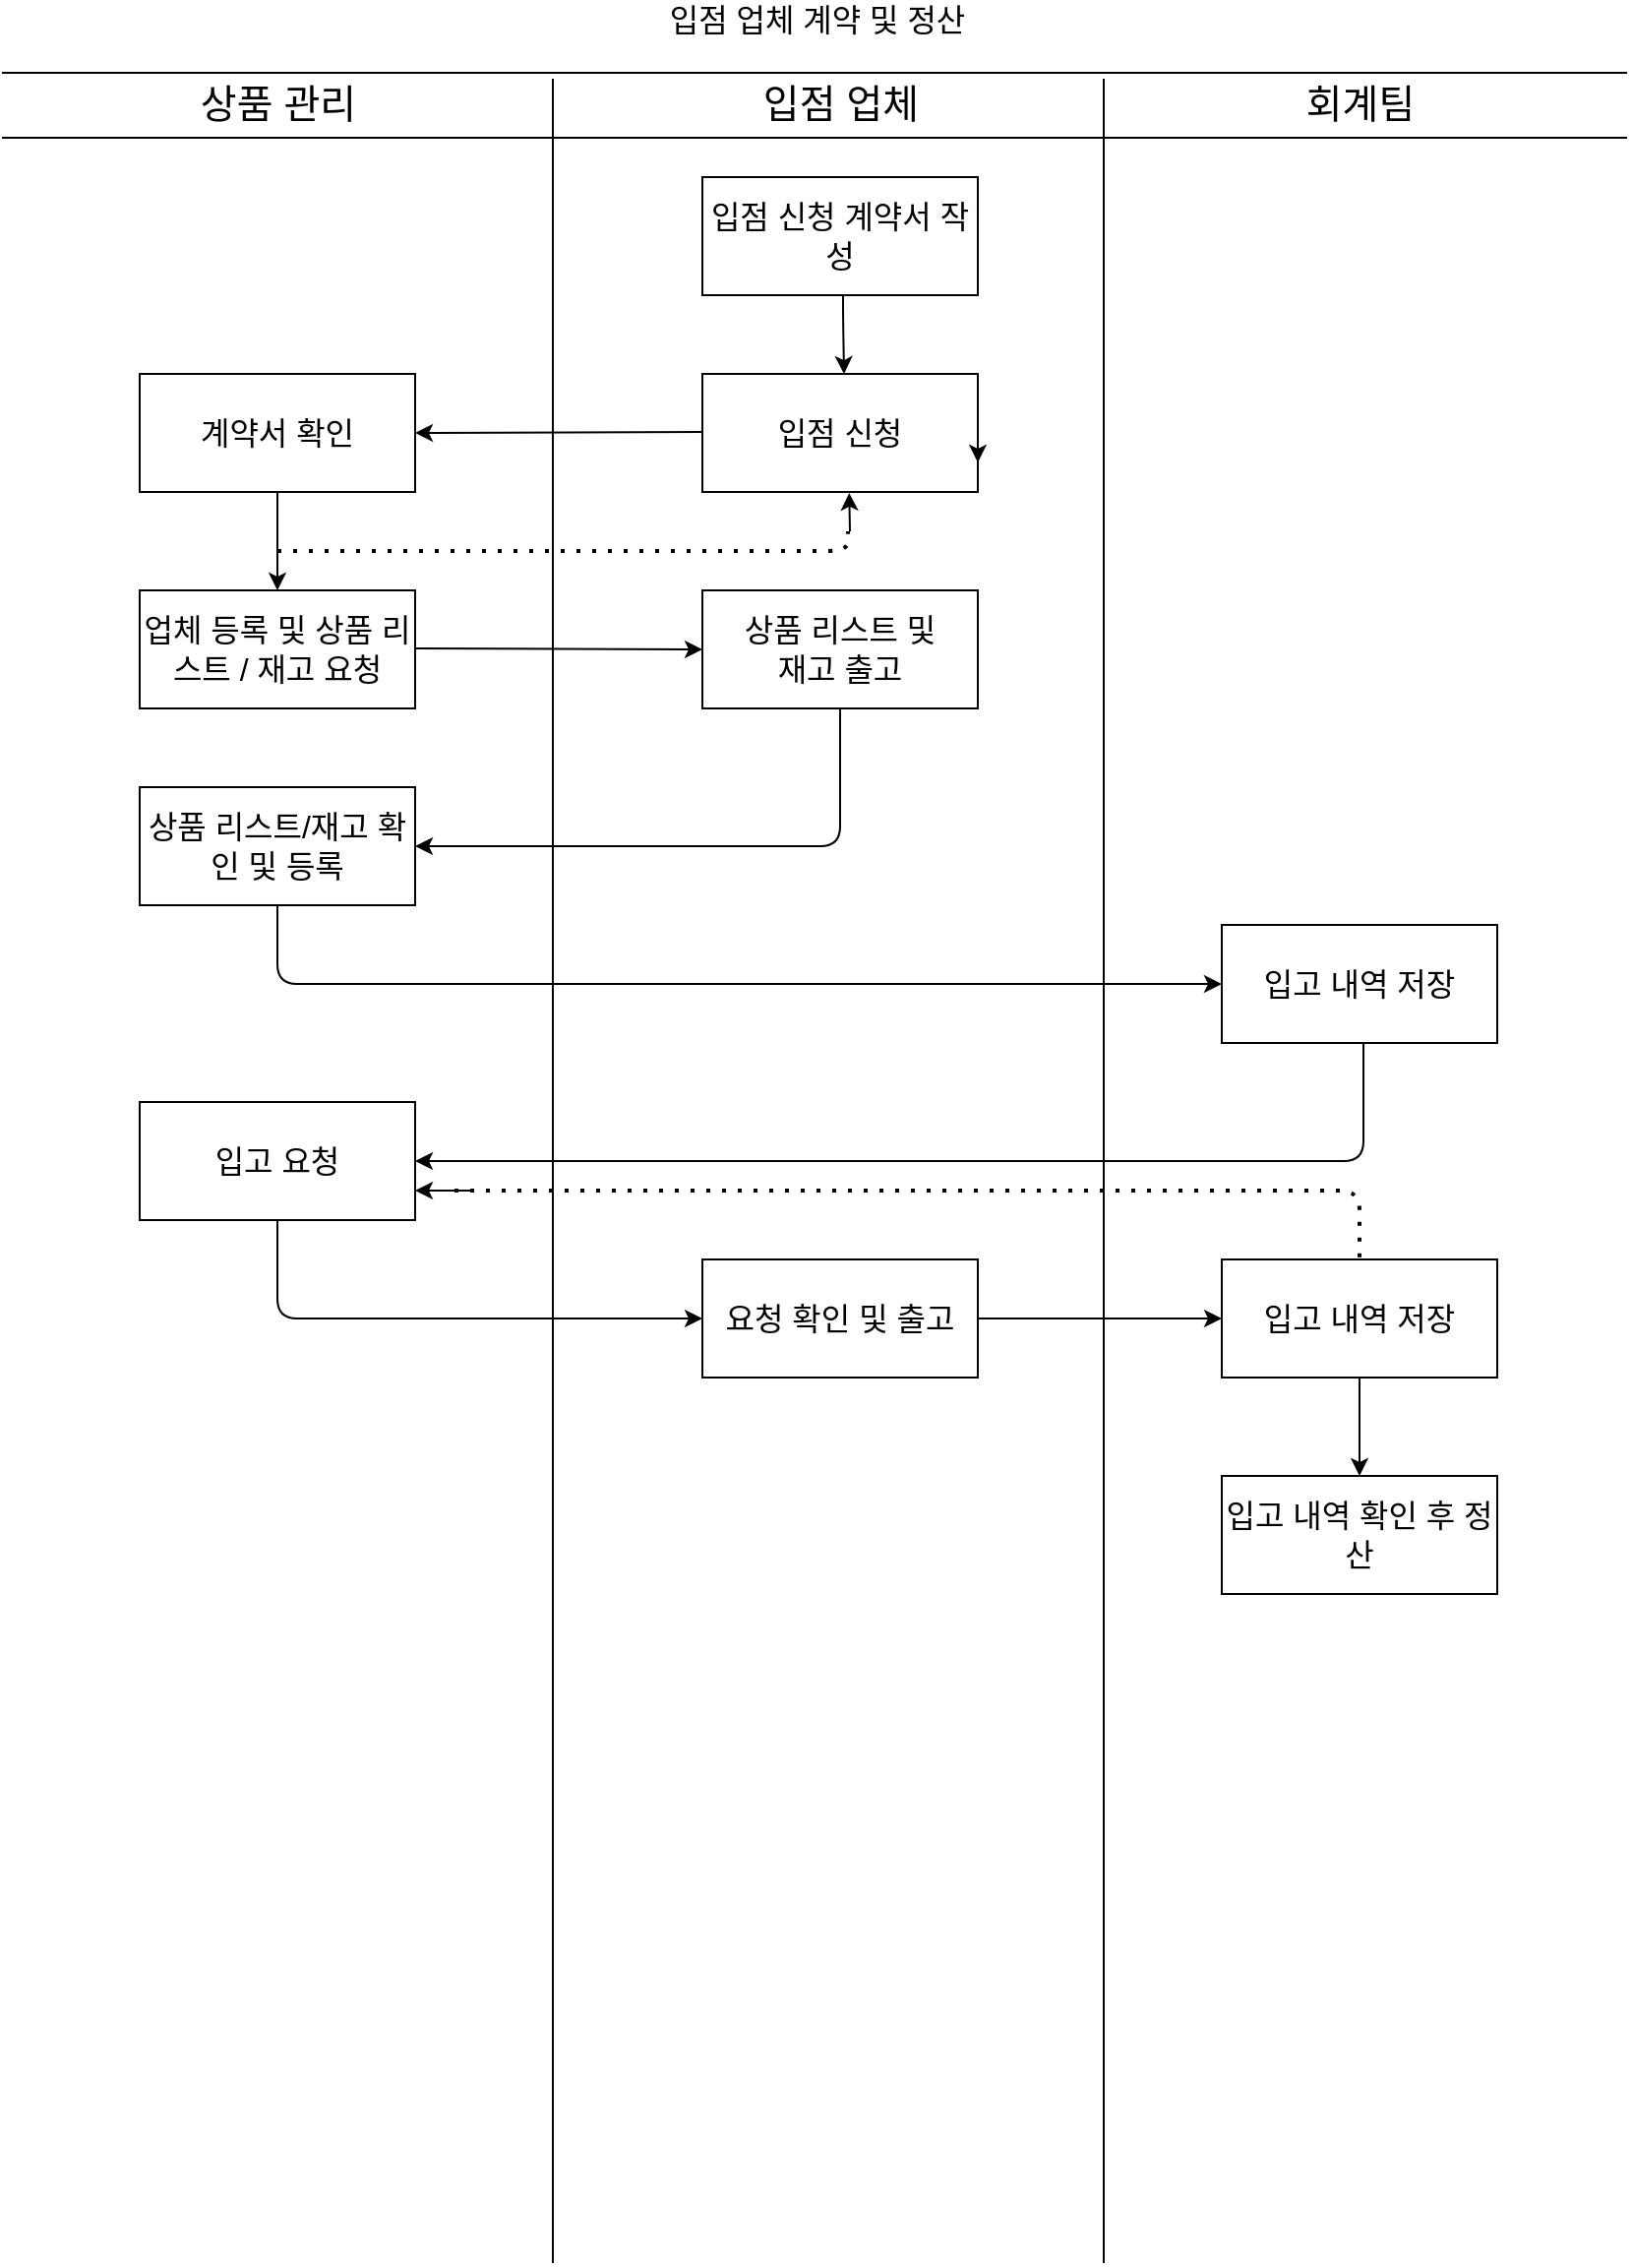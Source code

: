 <mxfile version="13.6.5" type="github" pages="5">
  <diagram id="aODR9pNoSEXnX6D2wfey" name="시퀀스_입점업체프로세스">
    <mxGraphModel dx="1323" dy="925" grid="1" gridSize="10" guides="1" tooltips="1" connect="1" arrows="1" fold="1" page="1" pageScale="1" pageWidth="827" pageHeight="1169" math="0" shadow="0">
      <root>
        <mxCell id="0" />
        <mxCell id="VXhBSd8FwO0kJxgjL54j-7" parent="0" />
        <mxCell id="VXhBSd8FwO0kJxgjL54j-10" value="" style="endArrow=none;html=1;" parent="VXhBSd8FwO0kJxgjL54j-7" edge="1">
          <mxGeometry width="50" height="50" relative="1" as="geometry">
            <mxPoint y="80" as="sourcePoint" />
            <mxPoint x="826" y="80" as="targetPoint" />
          </mxGeometry>
        </mxCell>
        <mxCell id="VXhBSd8FwO0kJxgjL54j-11" value="" style="endArrow=none;html=1;" parent="VXhBSd8FwO0kJxgjL54j-7" edge="1">
          <mxGeometry width="50" height="50" relative="1" as="geometry">
            <mxPoint y="47" as="sourcePoint" />
            <mxPoint x="826" y="47" as="targetPoint" />
          </mxGeometry>
        </mxCell>
        <mxCell id="VXhBSd8FwO0kJxgjL54j-13" value="" style="endArrow=none;html=1;" parent="VXhBSd8FwO0kJxgjL54j-7" edge="1">
          <mxGeometry width="50" height="50" relative="1" as="geometry">
            <mxPoint x="560" y="1160" as="sourcePoint" />
            <mxPoint x="560" y="50" as="targetPoint" />
          </mxGeometry>
        </mxCell>
        <mxCell id="VXhBSd8FwO0kJxgjL54j-14" value="" style="endArrow=none;html=1;" parent="VXhBSd8FwO0kJxgjL54j-7" edge="1">
          <mxGeometry width="50" height="50" relative="1" as="geometry">
            <mxPoint x="280" y="1160" as="sourcePoint" />
            <mxPoint x="280" y="50" as="targetPoint" />
          </mxGeometry>
        </mxCell>
        <mxCell id="VXhBSd8FwO0kJxgjL54j-15" value="입점 업체" style="text;html=1;align=center;verticalAlign=middle;resizable=0;points=[];autosize=1;fontSize=20;" parent="VXhBSd8FwO0kJxgjL54j-7" vertex="1">
          <mxGeometry x="376" y="47" width="100" height="30" as="geometry" />
        </mxCell>
        <mxCell id="VXhBSd8FwO0kJxgjL54j-16" value="상품 관리" style="text;html=1;align=center;verticalAlign=middle;resizable=0;points=[];autosize=1;fontSize=20;" parent="VXhBSd8FwO0kJxgjL54j-7" vertex="1">
          <mxGeometry x="90" y="47" width="100" height="30" as="geometry" />
        </mxCell>
        <mxCell id="VXhBSd8FwO0kJxgjL54j-18" value="입점 신청 계약서 작성" style="rounded=0;whiteSpace=wrap;html=1;sketch=0;fontSize=16;" parent="VXhBSd8FwO0kJxgjL54j-7" vertex="1">
          <mxGeometry x="356" y="100" width="140" height="60" as="geometry" />
        </mxCell>
        <mxCell id="VXhBSd8FwO0kJxgjL54j-22" value="&lt;span&gt;입점 업체 계약 및 정산&lt;/span&gt;" style="text;html=1;align=center;verticalAlign=middle;resizable=0;points=[];autosize=1;fontSize=16;" parent="VXhBSd8FwO0kJxgjL54j-7" vertex="1">
          <mxGeometry x="324" y="10" width="180" height="20" as="geometry" />
        </mxCell>
        <mxCell id="VXhBSd8FwO0kJxgjL54j-23" value="입점 신청" style="rounded=0;whiteSpace=wrap;html=1;sketch=0;fontSize=16;" parent="VXhBSd8FwO0kJxgjL54j-7" vertex="1">
          <mxGeometry x="356" y="200" width="140" height="60" as="geometry" />
        </mxCell>
        <mxCell id="VXhBSd8FwO0kJxgjL54j-24" value="계약서 확인" style="rounded=0;whiteSpace=wrap;html=1;sketch=0;fontSize=16;" parent="VXhBSd8FwO0kJxgjL54j-7" vertex="1">
          <mxGeometry x="70" y="200" width="140" height="60" as="geometry" />
        </mxCell>
        <mxCell id="VXhBSd8FwO0kJxgjL54j-26" value="상품 리스트 및 &lt;br&gt;재고 출고" style="rounded=0;whiteSpace=wrap;html=1;sketch=0;fontSize=16;" parent="VXhBSd8FwO0kJxgjL54j-7" vertex="1">
          <mxGeometry x="356" y="310" width="140" height="60" as="geometry" />
        </mxCell>
        <mxCell id="VXhBSd8FwO0kJxgjL54j-27" value="상품 리스트/재고 확인 및 등록" style="rounded=0;whiteSpace=wrap;html=1;sketch=0;fontSize=16;" parent="VXhBSd8FwO0kJxgjL54j-7" vertex="1">
          <mxGeometry x="70" y="410" width="140" height="60" as="geometry" />
        </mxCell>
        <mxCell id="VXhBSd8FwO0kJxgjL54j-28" value="" style="endArrow=classic;html=1;fontSize=16;entryX=0.5;entryY=0;entryDx=0;entryDy=0;" parent="VXhBSd8FwO0kJxgjL54j-7" edge="1">
          <mxGeometry width="50" height="50" relative="1" as="geometry">
            <mxPoint x="427.5" y="160" as="sourcePoint" />
            <mxPoint x="428" y="200" as="targetPoint" />
            <Array as="points">
              <mxPoint x="427.5" y="170" />
            </Array>
          </mxGeometry>
        </mxCell>
        <mxCell id="VXhBSd8FwO0kJxgjL54j-30" style="edgeStyle=none;rounded=1;sketch=0;orthogonalLoop=1;jettySize=auto;html=1;entryX=0.5;entryY=0;entryDx=0;entryDy=0;fontSize=16;" parent="VXhBSd8FwO0kJxgjL54j-7" source="VXhBSd8FwO0kJxgjL54j-23" target="VXhBSd8FwO0kJxgjL54j-23" edge="1">
          <mxGeometry relative="1" as="geometry" />
        </mxCell>
        <mxCell id="VXhBSd8FwO0kJxgjL54j-34" value="" style="edgeStyle=none;rounded=1;sketch=0;orthogonalLoop=1;jettySize=auto;html=1;fontSize=16;entryX=1;entryY=0.5;entryDx=0;entryDy=0;" parent="VXhBSd8FwO0kJxgjL54j-7" target="VXhBSd8FwO0kJxgjL54j-24" edge="1">
          <mxGeometry relative="1" as="geometry">
            <mxPoint x="356" y="229.5" as="sourcePoint" />
            <mxPoint x="306" y="229.5" as="targetPoint" />
          </mxGeometry>
        </mxCell>
        <mxCell id="VXhBSd8FwO0kJxgjL54j-38" value="" style="endArrow=classic;html=1;fontSize=16;entryX=0.5;entryY=0;entryDx=0;entryDy=0;" parent="VXhBSd8FwO0kJxgjL54j-7" target="VXhBSd8FwO0kJxgjL54j-52" edge="1">
          <mxGeometry width="50" height="50" relative="1" as="geometry">
            <mxPoint x="140" y="260" as="sourcePoint" />
            <mxPoint x="140" y="300" as="targetPoint" />
          </mxGeometry>
        </mxCell>
        <mxCell id="VXhBSd8FwO0kJxgjL54j-39" value="" style="edgeStyle=none;rounded=1;sketch=0;orthogonalLoop=1;jettySize=auto;html=1;fontSize=16;" parent="VXhBSd8FwO0kJxgjL54j-7" edge="1">
          <mxGeometry relative="1" as="geometry">
            <mxPoint x="210" y="339.5" as="sourcePoint" />
            <mxPoint x="356" y="340" as="targetPoint" />
          </mxGeometry>
        </mxCell>
        <mxCell id="VXhBSd8FwO0kJxgjL54j-40" value="" style="endArrow=classic;html=1;fontSize=16;exitX=0.5;exitY=1;exitDx=0;exitDy=0;entryX=1;entryY=0.5;entryDx=0;entryDy=0;" parent="VXhBSd8FwO0kJxgjL54j-7" source="VXhBSd8FwO0kJxgjL54j-26" target="VXhBSd8FwO0kJxgjL54j-27" edge="1">
          <mxGeometry width="50" height="50" relative="1" as="geometry">
            <mxPoint x="401" y="460" as="sourcePoint" />
            <mxPoint x="426" y="500" as="targetPoint" />
            <Array as="points">
              <mxPoint x="426" y="440" />
            </Array>
          </mxGeometry>
        </mxCell>
        <mxCell id="VXhBSd8FwO0kJxgjL54j-51" value="" style="endArrow=classic;html=1;fontSize=16;exitX=0.5;exitY=1;exitDx=0;exitDy=0;entryX=0;entryY=0.5;entryDx=0;entryDy=0;" parent="VXhBSd8FwO0kJxgjL54j-7" source="VXhBSd8FwO0kJxgjL54j-27" edge="1">
          <mxGeometry width="50" height="50" relative="1" as="geometry">
            <mxPoint x="146" y="470" as="sourcePoint" />
            <mxPoint x="620" y="510" as="targetPoint" />
            <Array as="points">
              <mxPoint x="140" y="510" />
            </Array>
          </mxGeometry>
        </mxCell>
        <mxCell id="VXhBSd8FwO0kJxgjL54j-52" value="업체 등록 및 상품 리스트 / 재고 요청" style="rounded=0;whiteSpace=wrap;html=1;sketch=0;fontSize=16;" parent="VXhBSd8FwO0kJxgjL54j-7" vertex="1">
          <mxGeometry x="70" y="310" width="140" height="60" as="geometry" />
        </mxCell>
        <mxCell id="VXhBSd8FwO0kJxgjL54j-66" value="" style="endArrow=none;dashed=1;html=1;dashPattern=1 3;strokeWidth=2;fontSize=16;" parent="VXhBSd8FwO0kJxgjL54j-7" edge="1">
          <mxGeometry width="50" height="50" relative="1" as="geometry">
            <mxPoint x="140" y="290" as="sourcePoint" />
            <mxPoint x="430" y="280" as="targetPoint" />
            <Array as="points">
              <mxPoint x="430" y="290" />
            </Array>
          </mxGeometry>
        </mxCell>
        <mxCell id="VXhBSd8FwO0kJxgjL54j-67" value="" style="endArrow=classic;html=1;fontSize=16;entryX=0.533;entryY=1.008;entryDx=0;entryDy=0;entryPerimeter=0;" parent="VXhBSd8FwO0kJxgjL54j-7" target="VXhBSd8FwO0kJxgjL54j-23" edge="1">
          <mxGeometry width="50" height="50" relative="1" as="geometry">
            <mxPoint x="431" y="280" as="sourcePoint" />
            <mxPoint x="470" y="340" as="targetPoint" />
            <Array as="points" />
          </mxGeometry>
        </mxCell>
        <mxCell id="VXhBSd8FwO0kJxgjL54j-73" value="회계팀" style="text;html=1;align=center;verticalAlign=middle;resizable=0;points=[];autosize=1;fontSize=20;" parent="VXhBSd8FwO0kJxgjL54j-7" vertex="1">
          <mxGeometry x="650" y="47" width="80" height="30" as="geometry" />
        </mxCell>
        <mxCell id="VXhBSd8FwO0kJxgjL54j-78" value="입고 내역 저장" style="rounded=0;whiteSpace=wrap;html=1;sketch=0;fontSize=16;" parent="VXhBSd8FwO0kJxgjL54j-7" vertex="1">
          <mxGeometry x="620" y="480" width="140" height="60" as="geometry" />
        </mxCell>
        <mxCell id="VXhBSd8FwO0kJxgjL54j-80" style="edgeStyle=none;rounded=1;sketch=0;orthogonalLoop=1;jettySize=auto;html=1;exitX=1;exitY=0.5;exitDx=0;exitDy=0;entryX=1;entryY=0.75;entryDx=0;entryDy=0;fontSize=16;" parent="VXhBSd8FwO0kJxgjL54j-7" source="VXhBSd8FwO0kJxgjL54j-23" target="VXhBSd8FwO0kJxgjL54j-23" edge="1">
          <mxGeometry relative="1" as="geometry" />
        </mxCell>
        <mxCell id="vsxafpmD1enYt8K3L79k-0" value="요청 확인 및 출고" style="rounded=0;whiteSpace=wrap;html=1;sketch=0;fontSize=16;" parent="VXhBSd8FwO0kJxgjL54j-7" vertex="1">
          <mxGeometry x="356" y="650" width="140" height="60" as="geometry" />
        </mxCell>
        <mxCell id="vsxafpmD1enYt8K3L79k-1" value="입고 요청" style="rounded=0;whiteSpace=wrap;html=1;sketch=0;fontSize=16;" parent="VXhBSd8FwO0kJxgjL54j-7" vertex="1">
          <mxGeometry x="70" y="570" width="140" height="60" as="geometry" />
        </mxCell>
        <mxCell id="vsxafpmD1enYt8K3L79k-2" value="" style="endArrow=classic;html=1;fontSize=16;exitX=0.5;exitY=1;exitDx=0;exitDy=0;entryX=1;entryY=0.5;entryDx=0;entryDy=0;" parent="VXhBSd8FwO0kJxgjL54j-7" target="vsxafpmD1enYt8K3L79k-1" edge="1">
          <mxGeometry width="50" height="50" relative="1" as="geometry">
            <mxPoint x="692" y="540" as="sourcePoint" />
            <mxPoint x="476" y="610" as="targetPoint" />
            <Array as="points">
              <mxPoint x="692" y="600" />
            </Array>
          </mxGeometry>
        </mxCell>
        <mxCell id="vsxafpmD1enYt8K3L79k-3" value="" style="endArrow=classic;html=1;fontSize=16;exitX=0.5;exitY=1;exitDx=0;exitDy=0;entryX=0;entryY=0.5;entryDx=0;entryDy=0;" parent="VXhBSd8FwO0kJxgjL54j-7" target="vsxafpmD1enYt8K3L79k-0" edge="1">
          <mxGeometry width="50" height="50" relative="1" as="geometry">
            <mxPoint x="140" y="630" as="sourcePoint" />
            <mxPoint x="620" y="670" as="targetPoint" />
            <Array as="points">
              <mxPoint x="140" y="680" />
            </Array>
          </mxGeometry>
        </mxCell>
        <mxCell id="vsxafpmD1enYt8K3L79k-4" value="입고 내역 저장" style="rounded=0;whiteSpace=wrap;html=1;sketch=0;fontSize=16;" parent="VXhBSd8FwO0kJxgjL54j-7" vertex="1">
          <mxGeometry x="620" y="650" width="140" height="60" as="geometry" />
        </mxCell>
        <mxCell id="vsxafpmD1enYt8K3L79k-5" value="" style="endArrow=none;dashed=1;html=1;dashPattern=1 3;strokeWidth=2;entryX=0.5;entryY=0;entryDx=0;entryDy=0;" parent="VXhBSd8FwO0kJxgjL54j-7" target="vsxafpmD1enYt8K3L79k-4" edge="1">
          <mxGeometry width="50" height="50" relative="1" as="geometry">
            <mxPoint x="230" y="615" as="sourcePoint" />
            <mxPoint x="440" y="510" as="targetPoint" />
            <Array as="points">
              <mxPoint x="690" y="615" />
            </Array>
          </mxGeometry>
        </mxCell>
        <mxCell id="vsxafpmD1enYt8K3L79k-6" value="" style="endArrow=classic;html=1;entryX=1;entryY=0.75;entryDx=0;entryDy=0;" parent="VXhBSd8FwO0kJxgjL54j-7" target="vsxafpmD1enYt8K3L79k-1" edge="1">
          <mxGeometry width="50" height="50" relative="1" as="geometry">
            <mxPoint x="240" y="615" as="sourcePoint" />
            <mxPoint x="440" y="510" as="targetPoint" />
          </mxGeometry>
        </mxCell>
        <mxCell id="vsxafpmD1enYt8K3L79k-7" value="" style="endArrow=classic;html=1;entryX=0;entryY=0.5;entryDx=0;entryDy=0;exitX=1;exitY=0.5;exitDx=0;exitDy=0;" parent="VXhBSd8FwO0kJxgjL54j-7" source="vsxafpmD1enYt8K3L79k-0" target="vsxafpmD1enYt8K3L79k-4" edge="1">
          <mxGeometry width="50" height="50" relative="1" as="geometry">
            <mxPoint x="390" y="720" as="sourcePoint" />
            <mxPoint x="440" y="670" as="targetPoint" />
          </mxGeometry>
        </mxCell>
        <mxCell id="vsxafpmD1enYt8K3L79k-8" value="입고 내역 확인 후 정산" style="rounded=0;whiteSpace=wrap;html=1;sketch=0;fontSize=16;" parent="VXhBSd8FwO0kJxgjL54j-7" vertex="1">
          <mxGeometry x="620" y="760" width="140" height="60" as="geometry" />
        </mxCell>
        <mxCell id="vsxafpmD1enYt8K3L79k-11" value="" style="endArrow=classic;html=1;entryX=0.5;entryY=0;entryDx=0;entryDy=0;exitX=0.5;exitY=1;exitDx=0;exitDy=0;" parent="VXhBSd8FwO0kJxgjL54j-7" source="vsxafpmD1enYt8K3L79k-4" target="vsxafpmD1enYt8K3L79k-8" edge="1">
          <mxGeometry width="50" height="50" relative="1" as="geometry">
            <mxPoint x="580" y="730" as="sourcePoint" />
            <mxPoint x="704" y="730" as="targetPoint" />
          </mxGeometry>
        </mxCell>
      </root>
    </mxGraphModel>
  </diagram>
  <diagram id="e83QIWyBAUV1AVeMAQGF" name="시퀀스_상품생산및판매">
    <mxGraphModel dx="2415" dy="1110" grid="1" gridSize="10" guides="1" tooltips="1" connect="1" arrows="1" fold="1" page="1" pageScale="1" pageWidth="827" pageHeight="1169" math="0" shadow="0">
      <root>
        <mxCell id="OmQjJ54UaJfYvOY9RPig-0" />
        <mxCell id="OmQjJ54UaJfYvOY9RPig-1" parent="OmQjJ54UaJfYvOY9RPig-0" />
        <mxCell id="7rX9biSGdlXK3wV8j-AF-0" value="" style="endArrow=none;html=1;" parent="OmQjJ54UaJfYvOY9RPig-1" edge="1">
          <mxGeometry width="50" height="50" relative="1" as="geometry">
            <mxPoint y="80" as="sourcePoint" />
            <mxPoint x="826" y="80" as="targetPoint" />
          </mxGeometry>
        </mxCell>
        <mxCell id="7rX9biSGdlXK3wV8j-AF-1" value="" style="endArrow=none;html=1;" parent="OmQjJ54UaJfYvOY9RPig-1" edge="1">
          <mxGeometry width="50" height="50" relative="1" as="geometry">
            <mxPoint y="47" as="sourcePoint" />
            <mxPoint x="826" y="47" as="targetPoint" />
          </mxGeometry>
        </mxCell>
        <mxCell id="7rX9biSGdlXK3wV8j-AF-2" value="" style="endArrow=none;html=1;" parent="OmQjJ54UaJfYvOY9RPig-1" edge="1">
          <mxGeometry width="50" height="50" relative="1" as="geometry">
            <mxPoint x="560" y="1160" as="sourcePoint" />
            <mxPoint x="560" y="50" as="targetPoint" />
          </mxGeometry>
        </mxCell>
        <mxCell id="7rX9biSGdlXK3wV8j-AF-3" value="" style="endArrow=none;html=1;" parent="OmQjJ54UaJfYvOY9RPig-1" edge="1">
          <mxGeometry width="50" height="50" relative="1" as="geometry">
            <mxPoint x="280" y="1160" as="sourcePoint" />
            <mxPoint x="280" y="50" as="targetPoint" />
          </mxGeometry>
        </mxCell>
        <mxCell id="7rX9biSGdlXK3wV8j-AF-4" value="상품개발팀" style="text;html=1;align=center;verticalAlign=middle;resizable=0;points=[];autosize=1;fontSize=20;" parent="OmQjJ54UaJfYvOY9RPig-1" vertex="1">
          <mxGeometry x="366" y="47" width="120" height="30" as="geometry" />
        </mxCell>
        <mxCell id="7rX9biSGdlXK3wV8j-AF-5" value="상품 생산 업체" style="text;html=1;align=center;verticalAlign=middle;resizable=0;points=[];autosize=1;fontSize=20;" parent="OmQjJ54UaJfYvOY9RPig-1" vertex="1">
          <mxGeometry x="65" y="47" width="150" height="30" as="geometry" />
        </mxCell>
        <mxCell id="7rX9biSGdlXK3wV8j-AF-6" value="시장조사 및 회의" style="rounded=0;whiteSpace=wrap;html=1;sketch=0;fontSize=16;" parent="OmQjJ54UaJfYvOY9RPig-1" vertex="1">
          <mxGeometry x="356" y="100" width="140" height="60" as="geometry" />
        </mxCell>
        <mxCell id="7rX9biSGdlXK3wV8j-AF-7" value="&lt;span&gt;상품 개발 및 판매&lt;/span&gt;" style="text;html=1;align=center;verticalAlign=middle;resizable=0;points=[];autosize=1;fontSize=16;" parent="OmQjJ54UaJfYvOY9RPig-1" vertex="1">
          <mxGeometry x="70" y="10" width="140" height="20" as="geometry" />
        </mxCell>
        <mxCell id="7rX9biSGdlXK3wV8j-AF-8" value="신상품 개발안 작성" style="rounded=0;whiteSpace=wrap;html=1;sketch=0;fontSize=16;" parent="OmQjJ54UaJfYvOY9RPig-1" vertex="1">
          <mxGeometry x="356" y="200" width="140" height="60" as="geometry" />
        </mxCell>
        <mxCell id="7rX9biSGdlXK3wV8j-AF-9" value="개발안 확인" style="rounded=0;whiteSpace=wrap;html=1;sketch=0;fontSize=16;" parent="OmQjJ54UaJfYvOY9RPig-1" vertex="1">
          <mxGeometry x="630" y="200" width="140" height="60" as="geometry" />
        </mxCell>
        <mxCell id="4wyMx_TGA2kLma-P5j93-88" style="edgeStyle=orthogonalEdgeStyle;rounded=0;orthogonalLoop=1;jettySize=auto;html=1;exitX=0;exitY=0.5;exitDx=0;exitDy=0;entryX=1;entryY=0.5;entryDx=0;entryDy=0;" parent="OmQjJ54UaJfYvOY9RPig-1" source="7rX9biSGdlXK3wV8j-AF-10" target="4wyMx_TGA2kLma-P5j93-87" edge="1">
          <mxGeometry relative="1" as="geometry" />
        </mxCell>
        <mxCell id="7rX9biSGdlXK3wV8j-AF-10" value="생산업체 제작 의뢰" style="rounded=0;whiteSpace=wrap;html=1;sketch=0;fontSize=16;" parent="OmQjJ54UaJfYvOY9RPig-1" vertex="1">
          <mxGeometry x="356" y="390" width="140" height="60" as="geometry" />
        </mxCell>
        <mxCell id="7rX9biSGdlXK3wV8j-AF-11" value="상품 확인" style="rounded=0;whiteSpace=wrap;html=1;sketch=0;fontSize=16;" parent="OmQjJ54UaJfYvOY9RPig-1" vertex="1">
          <mxGeometry x="356" y="510" width="140" height="60" as="geometry" />
        </mxCell>
        <mxCell id="7rX9biSGdlXK3wV8j-AF-12" value="" style="endArrow=classic;html=1;fontSize=16;entryX=0.5;entryY=0;entryDx=0;entryDy=0;" parent="OmQjJ54UaJfYvOY9RPig-1" edge="1">
          <mxGeometry width="50" height="50" relative="1" as="geometry">
            <mxPoint x="427.5" y="160" as="sourcePoint" />
            <mxPoint x="428" y="200" as="targetPoint" />
            <Array as="points">
              <mxPoint x="427.5" y="170" />
            </Array>
          </mxGeometry>
        </mxCell>
        <mxCell id="7rX9biSGdlXK3wV8j-AF-13" style="edgeStyle=none;rounded=1;sketch=0;orthogonalLoop=1;jettySize=auto;html=1;entryX=0.5;entryY=0;entryDx=0;entryDy=0;fontSize=16;" parent="OmQjJ54UaJfYvOY9RPig-1" source="7rX9biSGdlXK3wV8j-AF-8" target="7rX9biSGdlXK3wV8j-AF-8" edge="1">
          <mxGeometry relative="1" as="geometry" />
        </mxCell>
        <mxCell id="7rX9biSGdlXK3wV8j-AF-14" value="" style="edgeStyle=none;rounded=1;sketch=0;orthogonalLoop=1;jettySize=auto;html=1;fontSize=16;exitX=1;exitY=0.5;exitDx=0;exitDy=0;" parent="OmQjJ54UaJfYvOY9RPig-1" source="7rX9biSGdlXK3wV8j-AF-8" edge="1">
          <mxGeometry relative="1" as="geometry">
            <mxPoint x="520" y="230" as="sourcePoint" />
            <mxPoint x="630" y="230" as="targetPoint" />
          </mxGeometry>
        </mxCell>
        <mxCell id="7rX9biSGdlXK3wV8j-AF-15" value="" style="endArrow=classic;html=1;fontSize=16;entryX=0.5;entryY=0;entryDx=0;entryDy=0;" parent="OmQjJ54UaJfYvOY9RPig-1" target="7rX9biSGdlXK3wV8j-AF-19" edge="1">
          <mxGeometry width="50" height="50" relative="1" as="geometry">
            <mxPoint x="700" y="260" as="sourcePoint" />
            <mxPoint x="700" y="300" as="targetPoint" />
          </mxGeometry>
        </mxCell>
        <mxCell id="7rX9biSGdlXK3wV8j-AF-16" value="" style="edgeStyle=none;rounded=1;sketch=0;orthogonalLoop=1;jettySize=auto;html=1;fontSize=16;exitX=0.5;exitY=1;exitDx=0;exitDy=0;entryX=1;entryY=0.5;entryDx=0;entryDy=0;" parent="OmQjJ54UaJfYvOY9RPig-1" source="7rX9biSGdlXK3wV8j-AF-19" target="7rX9biSGdlXK3wV8j-AF-10" edge="1">
          <mxGeometry relative="1" as="geometry">
            <mxPoint x="627" y="460" as="sourcePoint" />
            <mxPoint x="773" y="460.5" as="targetPoint" />
            <Array as="points">
              <mxPoint x="700" y="420" />
            </Array>
          </mxGeometry>
        </mxCell>
        <mxCell id="7rX9biSGdlXK3wV8j-AF-18" value="" style="endArrow=classic;html=1;fontSize=16;exitX=0;exitY=0.5;exitDx=0;exitDy=0;entryX=1;entryY=0.5;entryDx=0;entryDy=0;" parent="OmQjJ54UaJfYvOY9RPig-1" source="7rX9biSGdlXK3wV8j-AF-11" target="7rX9biSGdlXK3wV8j-AF-23" edge="1">
          <mxGeometry width="50" height="50" relative="1" as="geometry">
            <mxPoint x="145" y="560" as="sourcePoint" />
            <mxPoint x="619" y="600" as="targetPoint" />
            <Array as="points" />
          </mxGeometry>
        </mxCell>
        <mxCell id="7rX9biSGdlXK3wV8j-AF-19" value="개발안 심사" style="rounded=0;whiteSpace=wrap;html=1;sketch=0;fontSize=16;" parent="OmQjJ54UaJfYvOY9RPig-1" vertex="1">
          <mxGeometry x="630" y="310" width="140" height="60" as="geometry" />
        </mxCell>
        <mxCell id="7rX9biSGdlXK3wV8j-AF-20" value="" style="endArrow=none;dashed=1;html=1;dashPattern=1 3;strokeWidth=2;fontSize=16;exitX=0;exitY=0.5;exitDx=0;exitDy=0;" parent="OmQjJ54UaJfYvOY9RPig-1" source="7rX9biSGdlXK3wV8j-AF-19" edge="1">
          <mxGeometry width="50" height="50" relative="1" as="geometry">
            <mxPoint x="140" y="290" as="sourcePoint" />
            <mxPoint x="430" y="280" as="targetPoint" />
            <Array as="points">
              <mxPoint x="430" y="340" />
              <mxPoint x="430" y="290" />
            </Array>
          </mxGeometry>
        </mxCell>
        <mxCell id="7rX9biSGdlXK3wV8j-AF-21" value="" style="endArrow=classic;html=1;fontSize=16;entryX=0.533;entryY=1.008;entryDx=0;entryDy=0;entryPerimeter=0;" parent="OmQjJ54UaJfYvOY9RPig-1" target="7rX9biSGdlXK3wV8j-AF-8" edge="1">
          <mxGeometry width="50" height="50" relative="1" as="geometry">
            <mxPoint x="431" y="280" as="sourcePoint" />
            <mxPoint x="470" y="340" as="targetPoint" />
            <Array as="points" />
          </mxGeometry>
        </mxCell>
        <mxCell id="7rX9biSGdlXK3wV8j-AF-22" value="관리자" style="text;html=1;align=center;verticalAlign=middle;resizable=0;points=[];autosize=1;fontSize=20;" parent="OmQjJ54UaJfYvOY9RPig-1" vertex="1">
          <mxGeometry x="660" y="47" width="80" height="30" as="geometry" />
        </mxCell>
        <mxCell id="7rX9biSGdlXK3wV8j-AF-23" value="상품 등록 및 재고 정리" style="rounded=0;whiteSpace=wrap;html=1;sketch=0;fontSize=16;" parent="OmQjJ54UaJfYvOY9RPig-1" vertex="1">
          <mxGeometry x="-204" y="510" width="140" height="60" as="geometry" />
        </mxCell>
        <mxCell id="4wyMx_TGA2kLma-P5j93-83" style="edgeStyle=orthogonalEdgeStyle;rounded=0;orthogonalLoop=1;jettySize=auto;html=1;exitX=0.5;exitY=1;exitDx=0;exitDy=0;entryX=1;entryY=0.5;entryDx=0;entryDy=0;" parent="OmQjJ54UaJfYvOY9RPig-1" source="7rX9biSGdlXK3wV8j-AF-26" target="4wyMx_TGA2kLma-P5j93-81" edge="1">
          <mxGeometry relative="1" as="geometry" />
        </mxCell>
        <mxCell id="4wyMx_TGA2kLma-P5j93-96" style="edgeStyle=orthogonalEdgeStyle;rounded=0;orthogonalLoop=1;jettySize=auto;html=1;exitX=0.75;exitY=1;exitDx=0;exitDy=0;entryX=0.75;entryY=0;entryDx=0;entryDy=0;" parent="OmQjJ54UaJfYvOY9RPig-1" source="7rX9biSGdlXK3wV8j-AF-26" target="4wyMx_TGA2kLma-P5j93-92" edge="1">
          <mxGeometry relative="1" as="geometry" />
        </mxCell>
        <mxCell id="7rX9biSGdlXK3wV8j-AF-26" value="매장 진열" style="rounded=0;whiteSpace=wrap;html=1;sketch=0;fontSize=16;" parent="OmQjJ54UaJfYvOY9RPig-1" vertex="1">
          <mxGeometry x="-204" y="630" width="140" height="60" as="geometry" />
        </mxCell>
        <mxCell id="7rX9biSGdlXK3wV8j-AF-28" value="" style="endArrow=classic;html=1;fontSize=16;exitX=0.5;exitY=1;exitDx=0;exitDy=0;entryX=0.5;entryY=0;entryDx=0;entryDy=0;" parent="OmQjJ54UaJfYvOY9RPig-1" source="7rX9biSGdlXK3wV8j-AF-23" target="7rX9biSGdlXK3wV8j-AF-26" edge="1">
          <mxGeometry width="50" height="50" relative="1" as="geometry">
            <mxPoint x="-135" y="720" as="sourcePoint" />
            <mxPoint x="81" y="770" as="targetPoint" />
            <Array as="points" />
          </mxGeometry>
        </mxCell>
        <mxCell id="4wyMx_TGA2kLma-P5j93-53" value="" style="endArrow=none;html=1;" parent="OmQjJ54UaJfYvOY9RPig-1" edge="1">
          <mxGeometry width="50" height="50" relative="1" as="geometry">
            <mxPoint x="-540" y="80" as="sourcePoint" />
            <mxPoint x="2.274e-13" y="80.0" as="targetPoint" />
          </mxGeometry>
        </mxCell>
        <mxCell id="4wyMx_TGA2kLma-P5j93-54" value="" style="endArrow=none;html=1;" parent="OmQjJ54UaJfYvOY9RPig-1" edge="1">
          <mxGeometry width="50" height="50" relative="1" as="geometry">
            <mxPoint x="-546" y="47" as="sourcePoint" />
            <mxPoint x="4.0" y="47.0" as="targetPoint" />
          </mxGeometry>
        </mxCell>
        <mxCell id="4wyMx_TGA2kLma-P5j93-55" value="" style="endArrow=none;html=1;" parent="OmQjJ54UaJfYvOY9RPig-1" edge="1">
          <mxGeometry width="50" height="50" relative="1" as="geometry">
            <mxPoint x="-266" y="1160" as="sourcePoint" />
            <mxPoint x="-266" y="50.0" as="targetPoint" />
          </mxGeometry>
        </mxCell>
        <mxCell id="4wyMx_TGA2kLma-P5j93-56" value="" style="endArrow=none;html=1;" parent="OmQjJ54UaJfYvOY9RPig-1" edge="1">
          <mxGeometry width="50" height="50" relative="1" as="geometry">
            <mxPoint x="-546" y="1160" as="sourcePoint" />
            <mxPoint x="-546" y="50.0" as="targetPoint" />
          </mxGeometry>
        </mxCell>
        <mxCell id="4wyMx_TGA2kLma-P5j93-75" value="상품관리팀" style="text;html=1;align=center;verticalAlign=middle;resizable=0;points=[];autosize=1;fontSize=20;" parent="OmQjJ54UaJfYvOY9RPig-1" vertex="1">
          <mxGeometry x="-186" y="47" width="120" height="30" as="geometry" />
        </mxCell>
        <mxCell id="4wyMx_TGA2kLma-P5j93-79" value="" style="endArrow=none;html=1;" parent="OmQjJ54UaJfYvOY9RPig-1" edge="1">
          <mxGeometry width="50" height="50" relative="1" as="geometry">
            <mxPoint y="1157" as="sourcePoint" />
            <mxPoint y="47.0" as="targetPoint" />
          </mxGeometry>
        </mxCell>
        <mxCell id="4wyMx_TGA2kLma-P5j93-82" style="edgeStyle=orthogonalEdgeStyle;rounded=0;orthogonalLoop=1;jettySize=auto;html=1;exitX=0.5;exitY=1;exitDx=0;exitDy=0;entryX=0;entryY=0.5;entryDx=0;entryDy=0;" parent="OmQjJ54UaJfYvOY9RPig-1" source="4wyMx_TGA2kLma-P5j93-80" target="7rX9biSGdlXK3wV8j-AF-26" edge="1">
          <mxGeometry relative="1" as="geometry" />
        </mxCell>
        <mxCell id="4wyMx_TGA2kLma-P5j93-80" value="입장" style="rounded=0;whiteSpace=wrap;html=1;sketch=0;fontSize=16;" parent="OmQjJ54UaJfYvOY9RPig-1" vertex="1">
          <mxGeometry x="-470" y="100" width="140" height="60" as="geometry" />
        </mxCell>
        <mxCell id="4wyMx_TGA2kLma-P5j93-85" style="edgeStyle=orthogonalEdgeStyle;rounded=0;orthogonalLoop=1;jettySize=auto;html=1;exitX=0.5;exitY=1;exitDx=0;exitDy=0;entryX=0;entryY=0.5;entryDx=0;entryDy=0;" parent="OmQjJ54UaJfYvOY9RPig-1" source="4wyMx_TGA2kLma-P5j93-81" target="4wyMx_TGA2kLma-P5j93-84" edge="1">
          <mxGeometry relative="1" as="geometry" />
        </mxCell>
        <mxCell id="4wyMx_TGA2kLma-P5j93-81" value="상품 구매 요청" style="rounded=0;whiteSpace=wrap;html=1;sketch=0;fontSize=16;" parent="OmQjJ54UaJfYvOY9RPig-1" vertex="1">
          <mxGeometry x="-470" y="720" width="140" height="60" as="geometry" />
        </mxCell>
        <mxCell id="4wyMx_TGA2kLma-P5j93-97" style="edgeStyle=orthogonalEdgeStyle;rounded=0;orthogonalLoop=1;jettySize=auto;html=1;exitX=0.5;exitY=1;exitDx=0;exitDy=0;entryX=1;entryY=0.5;entryDx=0;entryDy=0;" parent="OmQjJ54UaJfYvOY9RPig-1" source="4wyMx_TGA2kLma-P5j93-84" target="4wyMx_TGA2kLma-P5j93-95" edge="1">
          <mxGeometry relative="1" as="geometry" />
        </mxCell>
        <mxCell id="4wyMx_TGA2kLma-P5j93-84" value="고객 응대 및 판매" style="rounded=0;whiteSpace=wrap;html=1;sketch=0;fontSize=16;" parent="OmQjJ54UaJfYvOY9RPig-1" vertex="1">
          <mxGeometry x="-206" y="860" width="140" height="60" as="geometry" />
        </mxCell>
        <mxCell id="4wyMx_TGA2kLma-P5j93-86" value="구매자" style="text;html=1;align=center;verticalAlign=middle;resizable=0;points=[];autosize=1;fontSize=20;" parent="OmQjJ54UaJfYvOY9RPig-1" vertex="1">
          <mxGeometry x="-440" y="47" width="80" height="30" as="geometry" />
        </mxCell>
        <mxCell id="4wyMx_TGA2kLma-P5j93-89" style="edgeStyle=orthogonalEdgeStyle;rounded=0;orthogonalLoop=1;jettySize=auto;html=1;exitX=0.5;exitY=1;exitDx=0;exitDy=0;entryX=0.5;entryY=0;entryDx=0;entryDy=0;" parent="OmQjJ54UaJfYvOY9RPig-1" source="4wyMx_TGA2kLma-P5j93-87" target="7rX9biSGdlXK3wV8j-AF-11" edge="1">
          <mxGeometry relative="1" as="geometry" />
        </mxCell>
        <mxCell id="4wyMx_TGA2kLma-P5j93-87" value="의뢰 상품 제작" style="rounded=0;whiteSpace=wrap;html=1;sketch=0;fontSize=16;" parent="OmQjJ54UaJfYvOY9RPig-1" vertex="1">
          <mxGeometry x="70" y="390" width="140" height="60" as="geometry" />
        </mxCell>
        <mxCell id="4wyMx_TGA2kLma-P5j93-94" style="edgeStyle=orthogonalEdgeStyle;rounded=0;orthogonalLoop=1;jettySize=auto;html=1;exitX=0.5;exitY=0;exitDx=0;exitDy=0;entryX=1;entryY=0.75;entryDx=0;entryDy=0;" parent="OmQjJ54UaJfYvOY9RPig-1" source="4wyMx_TGA2kLma-P5j93-90" target="7rX9biSGdlXK3wV8j-AF-23" edge="1">
          <mxGeometry relative="1" as="geometry" />
        </mxCell>
        <mxCell id="4wyMx_TGA2kLma-P5j93-90" value="재고 요청 확인 후 발송" style="rounded=0;whiteSpace=wrap;html=1;sketch=0;fontSize=16;" parent="OmQjJ54UaJfYvOY9RPig-1" vertex="1">
          <mxGeometry x="70" y="780" width="140" height="60" as="geometry" />
        </mxCell>
        <mxCell id="4wyMx_TGA2kLma-P5j93-93" style="edgeStyle=orthogonalEdgeStyle;rounded=0;orthogonalLoop=1;jettySize=auto;html=1;exitX=1;exitY=0.5;exitDx=0;exitDy=0;entryX=0;entryY=0.5;entryDx=0;entryDy=0;" parent="OmQjJ54UaJfYvOY9RPig-1" source="4wyMx_TGA2kLma-P5j93-92" target="4wyMx_TGA2kLma-P5j93-90" edge="1">
          <mxGeometry relative="1" as="geometry" />
        </mxCell>
        <mxCell id="4wyMx_TGA2kLma-P5j93-92" value="재고 확인 후 요청" style="rounded=0;whiteSpace=wrap;html=1;sketch=0;fontSize=16;" parent="OmQjJ54UaJfYvOY9RPig-1" vertex="1">
          <mxGeometry x="-204" y="780" width="140" height="60" as="geometry" />
        </mxCell>
        <mxCell id="4wyMx_TGA2kLma-P5j93-95" value="퇴장" style="rounded=0;whiteSpace=wrap;html=1;sketch=0;fontSize=16;" parent="OmQjJ54UaJfYvOY9RPig-1" vertex="1">
          <mxGeometry x="-470" y="920" width="140" height="60" as="geometry" />
        </mxCell>
      </root>
    </mxGraphModel>
  </diagram>
  <diagram id="Zcl2HhLXBo7ag8rQ6b1v" name="시퀀스_직원프로세스">
    <mxGraphModel dx="1323" dy="925" grid="1" gridSize="10" guides="1" tooltips="1" connect="1" arrows="1" fold="1" page="1" pageScale="1" pageWidth="827" pageHeight="1169" math="0" shadow="0">
      <root>
        <mxCell id="CLUyl3f2n7zJMzKGuYTE-0" />
        <mxCell id="CLUyl3f2n7zJMzKGuYTE-1" parent="CLUyl3f2n7zJMzKGuYTE-0" />
        <mxCell id="0oEdp1iOqPXYHtZTzGPY-0" value="" style="endArrow=none;html=1;" parent="CLUyl3f2n7zJMzKGuYTE-1" edge="1">
          <mxGeometry width="50" height="50" relative="1" as="geometry">
            <mxPoint y="80.0" as="sourcePoint" />
            <mxPoint x="826" y="80.0" as="targetPoint" />
          </mxGeometry>
        </mxCell>
        <mxCell id="0oEdp1iOqPXYHtZTzGPY-1" value="" style="endArrow=none;html=1;" parent="CLUyl3f2n7zJMzKGuYTE-1" edge="1">
          <mxGeometry width="50" height="50" relative="1" as="geometry">
            <mxPoint y="47" as="sourcePoint" />
            <mxPoint x="826" y="47" as="targetPoint" />
          </mxGeometry>
        </mxCell>
        <mxCell id="0oEdp1iOqPXYHtZTzGPY-2" value="" style="endArrow=none;html=1;" parent="CLUyl3f2n7zJMzKGuYTE-1" edge="1">
          <mxGeometry width="50" height="50" relative="1" as="geometry">
            <mxPoint x="560" y="1160" as="sourcePoint" />
            <mxPoint x="560" y="50.0" as="targetPoint" />
          </mxGeometry>
        </mxCell>
        <mxCell id="0oEdp1iOqPXYHtZTzGPY-3" value="" style="endArrow=none;html=1;" parent="CLUyl3f2n7zJMzKGuYTE-1" edge="1">
          <mxGeometry width="50" height="50" relative="1" as="geometry">
            <mxPoint x="280" y="1160" as="sourcePoint" />
            <mxPoint x="280" y="50.0" as="targetPoint" />
          </mxGeometry>
        </mxCell>
        <mxCell id="0oEdp1iOqPXYHtZTzGPY-4" value="부서 관리자" style="text;html=1;align=center;verticalAlign=middle;resizable=0;points=[];autosize=1;fontSize=20;" parent="CLUyl3f2n7zJMzKGuYTE-1" vertex="1">
          <mxGeometry x="366" y="47" width="120" height="30" as="geometry" />
        </mxCell>
        <mxCell id="0oEdp1iOqPXYHtZTzGPY-5" value="도그몰 직원" style="text;html=1;align=center;verticalAlign=middle;resizable=0;points=[];autosize=1;fontSize=20;" parent="CLUyl3f2n7zJMzKGuYTE-1" vertex="1">
          <mxGeometry x="80" y="47" width="120" height="30" as="geometry" />
        </mxCell>
        <mxCell id="0oEdp1iOqPXYHtZTzGPY-6" value="도그몰 입사" style="rounded=0;whiteSpace=wrap;html=1;sketch=0;fontSize=16;" parent="CLUyl3f2n7zJMzKGuYTE-1" vertex="1">
          <mxGeometry x="70" y="120" width="140" height="60" as="geometry" />
        </mxCell>
        <mxCell id="0oEdp1iOqPXYHtZTzGPY-7" value="&lt;span&gt;직원 프로세스&lt;/span&gt;" style="text;html=1;align=center;verticalAlign=middle;resizable=0;points=[];autosize=1;fontSize=16;" parent="CLUyl3f2n7zJMzKGuYTE-1" vertex="1">
          <mxGeometry x="354" y="10" width="120" height="20" as="geometry" />
        </mxCell>
        <mxCell id="0oEdp1iOqPXYHtZTzGPY-8" value="업무 수행" style="rounded=0;whiteSpace=wrap;html=1;sketch=0;fontSize=16;" parent="CLUyl3f2n7zJMzKGuYTE-1" vertex="1">
          <mxGeometry x="70" y="300" width="140" height="60" as="geometry" />
        </mxCell>
        <mxCell id="0oEdp1iOqPXYHtZTzGPY-9" value="직원 부서 등록" style="rounded=0;whiteSpace=wrap;html=1;sketch=0;fontSize=16;" parent="CLUyl3f2n7zJMzKGuYTE-1" vertex="1">
          <mxGeometry x="630" y="120" width="140" height="60" as="geometry" />
        </mxCell>
        <mxCell id="0oEdp1iOqPXYHtZTzGPY-10" value="진급 심사" style="rounded=0;whiteSpace=wrap;html=1;sketch=0;fontSize=16;" parent="CLUyl3f2n7zJMzKGuYTE-1" vertex="1">
          <mxGeometry x="630" y="380" width="140" height="60" as="geometry" />
        </mxCell>
        <mxCell id="0oEdp1iOqPXYHtZTzGPY-12" value="" style="endArrow=classic;html=1;fontSize=16;entryX=0;entryY=0.5;entryDx=0;entryDy=0;exitX=1;exitY=0.5;exitDx=0;exitDy=0;" parent="CLUyl3f2n7zJMzKGuYTE-1" source="0oEdp1iOqPXYHtZTzGPY-6" target="0oEdp1iOqPXYHtZTzGPY-9" edge="1">
          <mxGeometry width="50" height="50" relative="1" as="geometry">
            <mxPoint x="390" y="140.0" as="sourcePoint" />
            <mxPoint x="390.5" y="180.0" as="targetPoint" />
            <Array as="points">
              <mxPoint x="390" y="150" />
            </Array>
          </mxGeometry>
        </mxCell>
        <mxCell id="0oEdp1iOqPXYHtZTzGPY-13" style="edgeStyle=none;rounded=1;sketch=0;orthogonalLoop=1;jettySize=auto;html=1;entryX=0.5;entryY=0;entryDx=0;entryDy=0;fontSize=16;" parent="CLUyl3f2n7zJMzKGuYTE-1" source="0oEdp1iOqPXYHtZTzGPY-8" target="0oEdp1iOqPXYHtZTzGPY-8" edge="1">
          <mxGeometry relative="1" as="geometry" />
        </mxCell>
        <mxCell id="0oEdp1iOqPXYHtZTzGPY-15" value="" style="endArrow=classic;html=1;fontSize=16;entryX=1;entryY=0.5;entryDx=0;entryDy=0;exitX=0.5;exitY=1;exitDx=0;exitDy=0;" parent="CLUyl3f2n7zJMzKGuYTE-1" source="0oEdp1iOqPXYHtZTzGPY-9" target="0oEdp1iOqPXYHtZTzGPY-28" edge="1">
          <mxGeometry width="50" height="50" relative="1" as="geometry">
            <mxPoint x="706" y="500" as="sourcePoint" />
            <mxPoint x="706" y="540" as="targetPoint" />
            <Array as="points">
              <mxPoint x="700" y="260" />
            </Array>
          </mxGeometry>
        </mxCell>
        <mxCell id="0oEdp1iOqPXYHtZTzGPY-34" style="edgeStyle=orthogonalEdgeStyle;rounded=0;orthogonalLoop=1;jettySize=auto;html=1;exitX=1;exitY=0.5;exitDx=0;exitDy=0;entryX=0;entryY=0.5;entryDx=0;entryDy=0;" parent="CLUyl3f2n7zJMzKGuYTE-1" source="0oEdp1iOqPXYHtZTzGPY-19" target="0oEdp1iOqPXYHtZTzGPY-10" edge="1">
          <mxGeometry relative="1" as="geometry" />
        </mxCell>
        <mxCell id="0oEdp1iOqPXYHtZTzGPY-19" value="직원 업무 평가" style="rounded=0;whiteSpace=wrap;html=1;sketch=0;fontSize=16;" parent="CLUyl3f2n7zJMzKGuYTE-1" vertex="1">
          <mxGeometry x="356" y="380" width="140" height="60" as="geometry" />
        </mxCell>
        <mxCell id="0oEdp1iOqPXYHtZTzGPY-21" value="" style="endArrow=classic;html=1;fontSize=16;entryX=0.5;entryY=0;entryDx=0;entryDy=0;exitX=0;exitY=0.5;exitDx=0;exitDy=0;" parent="CLUyl3f2n7zJMzKGuYTE-1" source="0oEdp1iOqPXYHtZTzGPY-28" target="0oEdp1iOqPXYHtZTzGPY-8" edge="1">
          <mxGeometry width="50" height="50" relative="1" as="geometry">
            <mxPoint x="437" y="540" as="sourcePoint" />
            <mxPoint x="476" y="600" as="targetPoint" />
            <Array as="points">
              <mxPoint x="300" y="260" />
              <mxPoint x="140" y="260" />
            </Array>
          </mxGeometry>
        </mxCell>
        <mxCell id="0oEdp1iOqPXYHtZTzGPY-22" value="인사팀" style="text;html=1;align=center;verticalAlign=middle;resizable=0;points=[];autosize=1;fontSize=20;" parent="CLUyl3f2n7zJMzKGuYTE-1" vertex="1">
          <mxGeometry x="660" y="47" width="80" height="30" as="geometry" />
        </mxCell>
        <mxCell id="0oEdp1iOqPXYHtZTzGPY-23" value="부서 이동 희망" style="rounded=0;whiteSpace=wrap;html=1;sketch=0;fontSize=16;" parent="CLUyl3f2n7zJMzKGuYTE-1" vertex="1">
          <mxGeometry x="70" y="470" width="140" height="60" as="geometry" />
        </mxCell>
        <mxCell id="0oEdp1iOqPXYHtZTzGPY-24" value="희망 부서 관리자&lt;br&gt;승인 요청" style="rounded=0;whiteSpace=wrap;html=1;sketch=0;fontSize=16;" parent="CLUyl3f2n7zJMzKGuYTE-1" vertex="1">
          <mxGeometry x="630" y="555" width="140" height="60" as="geometry" />
        </mxCell>
        <mxCell id="0oEdp1iOqPXYHtZTzGPY-28" value="담당 업무 지정" style="rounded=0;whiteSpace=wrap;html=1;sketch=0;fontSize=16;" parent="CLUyl3f2n7zJMzKGuYTE-1" vertex="1">
          <mxGeometry x="356" y="230" width="140" height="60" as="geometry" />
        </mxCell>
        <mxCell id="0oEdp1iOqPXYHtZTzGPY-30" value="" style="endArrow=classic;html=1;exitX=0.5;exitY=1;exitDx=0;exitDy=0;entryX=0;entryY=0.5;entryDx=0;entryDy=0;" parent="CLUyl3f2n7zJMzKGuYTE-1" source="0oEdp1iOqPXYHtZTzGPY-8" target="0oEdp1iOqPXYHtZTzGPY-19" edge="1">
          <mxGeometry width="50" height="50" relative="1" as="geometry">
            <mxPoint x="320" y="500" as="sourcePoint" />
            <mxPoint x="370" y="450" as="targetPoint" />
            <Array as="points">
              <mxPoint x="140" y="410" />
            </Array>
          </mxGeometry>
        </mxCell>
        <mxCell id="0oEdp1iOqPXYHtZTzGPY-36" value="" style="endArrow=none;dashed=1;html=1;dashPattern=1 3;strokeWidth=2;exitX=0.5;exitY=0;exitDx=0;exitDy=0;" parent="CLUyl3f2n7zJMzKGuYTE-1" source="0oEdp1iOqPXYHtZTzGPY-10" edge="1">
          <mxGeometry width="50" height="50" relative="1" as="geometry">
            <mxPoint x="470" y="320" as="sourcePoint" />
            <mxPoint x="240" y="330" as="targetPoint" />
            <Array as="points">
              <mxPoint x="700" y="330" />
            </Array>
          </mxGeometry>
        </mxCell>
        <mxCell id="0oEdp1iOqPXYHtZTzGPY-37" value="" style="endArrow=classic;html=1;entryX=1;entryY=0.5;entryDx=0;entryDy=0;" parent="CLUyl3f2n7zJMzKGuYTE-1" target="0oEdp1iOqPXYHtZTzGPY-8" edge="1">
          <mxGeometry width="50" height="50" relative="1" as="geometry">
            <mxPoint x="240" y="330" as="sourcePoint" />
            <mxPoint x="370" y="430" as="targetPoint" />
          </mxGeometry>
        </mxCell>
        <mxCell id="0oEdp1iOqPXYHtZTzGPY-38" value="" style="endArrow=classic;html=1;exitX=0.5;exitY=1;exitDx=0;exitDy=0;" parent="CLUyl3f2n7zJMzKGuYTE-1" source="0oEdp1iOqPXYHtZTzGPY-8" edge="1">
          <mxGeometry width="50" height="50" relative="1" as="geometry">
            <mxPoint x="320" y="480" as="sourcePoint" />
            <mxPoint x="140" y="470" as="targetPoint" />
          </mxGeometry>
        </mxCell>
        <mxCell id="0oEdp1iOqPXYHtZTzGPY-39" value="" style="endArrow=classic;html=1;exitX=0.5;exitY=1;exitDx=0;exitDy=0;entryX=0;entryY=0.5;entryDx=0;entryDy=0;" parent="CLUyl3f2n7zJMzKGuYTE-1" source="0oEdp1iOqPXYHtZTzGPY-23" target="0oEdp1iOqPXYHtZTzGPY-24" edge="1">
          <mxGeometry width="50" height="50" relative="1" as="geometry">
            <mxPoint x="140" y="555" as="sourcePoint" />
            <mxPoint x="370" y="465" as="targetPoint" />
            <Array as="points">
              <mxPoint x="140" y="585" />
            </Array>
          </mxGeometry>
        </mxCell>
        <mxCell id="0oEdp1iOqPXYHtZTzGPY-44" style="edgeStyle=orthogonalEdgeStyle;rounded=0;orthogonalLoop=1;jettySize=auto;html=1;exitX=0.5;exitY=1;exitDx=0;exitDy=0;entryX=0;entryY=0.5;entryDx=0;entryDy=0;" parent="CLUyl3f2n7zJMzKGuYTE-1" source="0oEdp1iOqPXYHtZTzGPY-40" target="0oEdp1iOqPXYHtZTzGPY-43" edge="1">
          <mxGeometry relative="1" as="geometry" />
        </mxCell>
        <mxCell id="0oEdp1iOqPXYHtZTzGPY-40" value="관리자 승인" style="rounded=0;whiteSpace=wrap;html=1;sketch=0;fontSize=16;" parent="CLUyl3f2n7zJMzKGuYTE-1" vertex="1">
          <mxGeometry x="356" y="640" width="140" height="60" as="geometry" />
        </mxCell>
        <mxCell id="0oEdp1iOqPXYHtZTzGPY-41" value="" style="endArrow=classic;html=1;entryX=1;entryY=0.5;entryDx=0;entryDy=0;exitX=0.5;exitY=1;exitDx=0;exitDy=0;" parent="CLUyl3f2n7zJMzKGuYTE-1" source="0oEdp1iOqPXYHtZTzGPY-24" target="0oEdp1iOqPXYHtZTzGPY-40" edge="1">
          <mxGeometry width="50" height="50" relative="1" as="geometry">
            <mxPoint x="670" y="750" as="sourcePoint" />
            <mxPoint x="720" y="700" as="targetPoint" />
            <Array as="points">
              <mxPoint x="700" y="670" />
            </Array>
          </mxGeometry>
        </mxCell>
        <mxCell id="0oEdp1iOqPXYHtZTzGPY-46" style="edgeStyle=orthogonalEdgeStyle;rounded=0;orthogonalLoop=1;jettySize=auto;html=1;exitX=0.5;exitY=1;exitDx=0;exitDy=0;entryX=1;entryY=0.5;entryDx=0;entryDy=0;" parent="CLUyl3f2n7zJMzKGuYTE-1" source="0oEdp1iOqPXYHtZTzGPY-43" target="0oEdp1iOqPXYHtZTzGPY-45" edge="1">
          <mxGeometry relative="1" as="geometry" />
        </mxCell>
        <mxCell id="0oEdp1iOqPXYHtZTzGPY-43" value="직원 이동&lt;br&gt;부서 등록" style="rounded=0;whiteSpace=wrap;html=1;sketch=0;fontSize=16;" parent="CLUyl3f2n7zJMzKGuYTE-1" vertex="1">
          <mxGeometry x="630" y="730" width="140" height="60" as="geometry" />
        </mxCell>
        <mxCell id="0oEdp1iOqPXYHtZTzGPY-48" style="edgeStyle=orthogonalEdgeStyle;rounded=0;orthogonalLoop=1;jettySize=auto;html=1;exitX=0.5;exitY=1;exitDx=0;exitDy=0;entryX=0;entryY=0.5;entryDx=0;entryDy=0;" parent="CLUyl3f2n7zJMzKGuYTE-1" source="0oEdp1iOqPXYHtZTzGPY-45" target="0oEdp1iOqPXYHtZTzGPY-47" edge="1">
          <mxGeometry relative="1" as="geometry" />
        </mxCell>
        <mxCell id="0oEdp1iOqPXYHtZTzGPY-45" value="부서 이동" style="rounded=0;whiteSpace=wrap;html=1;sketch=0;fontSize=16;" parent="CLUyl3f2n7zJMzKGuYTE-1" vertex="1">
          <mxGeometry x="70" y="810" width="140" height="60" as="geometry" />
        </mxCell>
        <mxCell id="0oEdp1iOqPXYHtZTzGPY-50" style="edgeStyle=orthogonalEdgeStyle;rounded=0;orthogonalLoop=1;jettySize=auto;html=1;exitX=0.5;exitY=1;exitDx=0;exitDy=0;entryX=1;entryY=0.5;entryDx=0;entryDy=0;" parent="CLUyl3f2n7zJMzKGuYTE-1" source="0oEdp1iOqPXYHtZTzGPY-47" target="0oEdp1iOqPXYHtZTzGPY-49" edge="1">
          <mxGeometry relative="1" as="geometry" />
        </mxCell>
        <mxCell id="0oEdp1iOqPXYHtZTzGPY-47" value="담당 업무 지정" style="rounded=0;whiteSpace=wrap;html=1;sketch=0;fontSize=16;" parent="CLUyl3f2n7zJMzKGuYTE-1" vertex="1">
          <mxGeometry x="356" y="910" width="140" height="60" as="geometry" />
        </mxCell>
        <mxCell id="0oEdp1iOqPXYHtZTzGPY-49" value="업무 수행" style="rounded=0;whiteSpace=wrap;html=1;sketch=0;fontSize=16;" parent="CLUyl3f2n7zJMzKGuYTE-1" vertex="1">
          <mxGeometry x="70" y="1010" width="140" height="60" as="geometry" />
        </mxCell>
      </root>
    </mxGraphModel>
  </diagram>
  <diagram id="-GmRnXolY20RHg1c7Mzf" name="활동_입점업체">
    <mxGraphModel dx="1579" dy="665" grid="1" gridSize="10" guides="1" tooltips="1" connect="1" arrows="1" fold="1" page="1" pageScale="1" pageWidth="827" pageHeight="1169" math="0" shadow="0">
      <root>
        <mxCell id="QSQc8hC9UTFYw_mOMXgI-0" />
        <mxCell id="QSQc8hC9UTFYw_mOMXgI-1" parent="QSQc8hC9UTFYw_mOMXgI-0" />
        <mxCell id="gTRqQU8vjG1Wco9UelIy-74" value="입점 신청서를 전달한다" style="html=1;verticalAlign=bottom;endArrow=block;entryX=1.021;entryY=0.404;entryDx=0;entryDy=0;entryPerimeter=0;" edge="1" parent="QSQc8hC9UTFYw_mOMXgI-1" target="gTRqQU8vjG1Wco9UelIy-71">
          <mxGeometry width="80" relative="1" as="geometry">
            <mxPoint x="430" y="260" as="sourcePoint" />
            <mxPoint x="170" y="259" as="targetPoint" />
          </mxGeometry>
        </mxCell>
        <mxCell id="gTRqQU8vjG1Wco9UelIy-82" value="입점업체 등록을 한다" style="edgeStyle=orthogonalEdgeStyle;html=1;align=left;spacingLeft=2;endArrow=block;rounded=0;entryX=1;entryY=0;" edge="1" parent="QSQc8hC9UTFYw_mOMXgI-1">
          <mxGeometry relative="1" as="geometry">
            <mxPoint x="145" y="320" as="sourcePoint" />
            <Array as="points">
              <mxPoint x="177" y="320" />
            </Array>
            <mxPoint x="157" y="340" as="targetPoint" />
          </mxGeometry>
        </mxCell>
        <mxCell id="gTRqQU8vjG1Wco9UelIy-7" value="&lt;span&gt;입점 업체 계약 및 정산&lt;/span&gt;" style="text;html=1;align=center;verticalAlign=middle;resizable=0;points=[];autosize=1;fontSize=16;" vertex="1" parent="QSQc8hC9UTFYw_mOMXgI-1">
          <mxGeometry x="480" y="10" width="180" height="20" as="geometry" />
        </mxCell>
        <mxCell id="gTRqQU8vjG1Wco9UelIy-37" value="&lt;span style=&quot;font-size: 20px&quot;&gt;상품관리부&lt;/span&gt;" style="rounded=0;whiteSpace=wrap;html=1;sketch=0;fontSize=16;" vertex="1" parent="QSQc8hC9UTFYw_mOMXgI-1">
          <mxGeometry x="626.5" y="47" width="123.5" height="53" as="geometry" />
        </mxCell>
        <mxCell id="gTRqQU8vjG1Wco9UelIy-38" value="&lt;span style=&quot;font-size: 20px&quot;&gt;입점 업체&lt;/span&gt;" style="rounded=0;whiteSpace=wrap;html=1;sketch=0;fontSize=16;" vertex="1" parent="QSQc8hC9UTFYw_mOMXgI-1">
          <mxGeometry x="362.5" y="47" width="117.5" height="53" as="geometry" />
        </mxCell>
        <mxCell id="gTRqQU8vjG1Wco9UelIy-39" value="&lt;span style=&quot;font-size: 20px&quot;&gt;회계부&lt;/span&gt;" style="rounded=0;whiteSpace=wrap;html=1;sketch=0;fontSize=16;" vertex="1" parent="QSQc8hC9UTFYw_mOMXgI-1">
          <mxGeometry x="90" y="47" width="120" height="53" as="geometry" />
        </mxCell>
        <mxCell id="gTRqQU8vjG1Wco9UelIy-40" value="" style="endArrow=none;dashed=1;html=1;entryX=0.5;entryY=1;entryDx=0;entryDy=0;" edge="1" parent="QSQc8hC9UTFYw_mOMXgI-1" source="gTRqQU8vjG1Wco9UelIy-106" target="gTRqQU8vjG1Wco9UelIy-39">
          <mxGeometry width="50" height="50" relative="1" as="geometry">
            <mxPoint x="139" y="1160" as="sourcePoint" />
            <mxPoint x="150" y="180" as="targetPoint" />
          </mxGeometry>
        </mxCell>
        <mxCell id="gTRqQU8vjG1Wco9UelIy-41" value="" style="endArrow=none;dashed=1;html=1;exitX=0.509;exitY=0.016;exitDx=0;exitDy=0;exitPerimeter=0;entryX=0.5;entryY=1;entryDx=0;entryDy=0;" edge="1" parent="QSQc8hC9UTFYw_mOMXgI-1" target="gTRqQU8vjG1Wco9UelIy-38">
          <mxGeometry width="50" height="50" relative="1" as="geometry">
            <mxPoint x="421.406" y="131.28" as="sourcePoint" />
            <mxPoint x="425" y="100" as="targetPoint" />
          </mxGeometry>
        </mxCell>
        <mxCell id="gTRqQU8vjG1Wco9UelIy-42" value="" style="endArrow=none;dashed=1;html=1;entryX=0.5;entryY=1;entryDx=0;entryDy=0;" edge="1" parent="QSQc8hC9UTFYw_mOMXgI-1" source="gTRqQU8vjG1Wco9UelIy-89">
          <mxGeometry width="50" height="50" relative="1" as="geometry">
            <mxPoint x="690" y="1160" as="sourcePoint" />
            <mxPoint x="690" y="100" as="targetPoint" />
          </mxGeometry>
        </mxCell>
        <mxCell id="gTRqQU8vjG1Wco9UelIy-45" value="" style="endArrow=none;dashed=1;html=1;entryX=0.5;entryY=1;entryDx=0;entryDy=0;" edge="1" parent="QSQc8hC9UTFYw_mOMXgI-1">
          <mxGeometry width="50" height="50" relative="1" as="geometry">
            <mxPoint x="421" y="410" as="sourcePoint" />
            <mxPoint x="421.255" y="210" as="targetPoint" />
          </mxGeometry>
        </mxCell>
        <mxCell id="gTRqQU8vjG1Wco9UelIy-56" value="" style="html=1;points=[];perimeter=orthogonalPerimeter;" vertex="1" parent="QSQc8hC9UTFYw_mOMXgI-1">
          <mxGeometry x="416.25" y="122" width="10" height="158" as="geometry" />
        </mxCell>
        <mxCell id="gTRqQU8vjG1Wco9UelIy-62" value="" style="html=1;points=[];perimeter=orthogonalPerimeter;" vertex="1" parent="QSQc8hC9UTFYw_mOMXgI-1">
          <mxGeometry x="421.25" y="152" width="10" height="18" as="geometry" />
        </mxCell>
        <mxCell id="gTRqQU8vjG1Wco9UelIy-63" value="입점신청서를 작성한다" style="edgeStyle=orthogonalEdgeStyle;html=1;align=left;spacingLeft=2;endArrow=block;rounded=0;entryX=1;entryY=0;" edge="1" target="gTRqQU8vjG1Wco9UelIy-62" parent="QSQc8hC9UTFYw_mOMXgI-1">
          <mxGeometry relative="1" as="geometry">
            <mxPoint x="426.25" y="132" as="sourcePoint" />
            <Array as="points">
              <mxPoint x="451.25" y="132" />
            </Array>
          </mxGeometry>
        </mxCell>
        <mxCell id="gTRqQU8vjG1Wco9UelIy-67" value="" style="html=1;points=[];perimeter=orthogonalPerimeter;" vertex="1" parent="QSQc8hC9UTFYw_mOMXgI-1">
          <mxGeometry x="143" y="170" width="10" height="210" as="geometry" />
        </mxCell>
        <mxCell id="gTRqQU8vjG1Wco9UelIy-66" value="입점 신청서를 전달한다" style="html=1;verticalAlign=bottom;endArrow=block;exitX=0.008;exitY=0.987;exitDx=0;exitDy=0;exitPerimeter=0;" edge="1" parent="QSQc8hC9UTFYw_mOMXgI-1" source="gTRqQU8vjG1Wco9UelIy-62" target="gTRqQU8vjG1Wco9UelIy-67">
          <mxGeometry width="80" relative="1" as="geometry">
            <mxPoint x="330" y="322" as="sourcePoint" />
            <mxPoint x="150" y="191" as="targetPoint" />
          </mxGeometry>
        </mxCell>
        <mxCell id="gTRqQU8vjG1Wco9UelIy-70" value="검토" style="rounded=1;whiteSpace=wrap;html=1;" vertex="1" parent="QSQc8hC9UTFYw_mOMXgI-1">
          <mxGeometry x="128" y="182" width="40" height="30" as="geometry" />
        </mxCell>
        <mxCell id="gTRqQU8vjG1Wco9UelIy-71" value="반려&lt;br&gt;&lt;br&gt;&lt;br&gt;통과" style="rounded=1;whiteSpace=wrap;html=1;" vertex="1" parent="QSQc8hC9UTFYw_mOMXgI-1">
          <mxGeometry x="132" y="224" width="32" height="90" as="geometry" />
        </mxCell>
        <mxCell id="gTRqQU8vjG1Wco9UelIy-72" value="" style="endArrow=none;dashed=1;html=1;dashPattern=1 3;strokeWidth=2;" edge="1" parent="QSQc8hC9UTFYw_mOMXgI-1">
          <mxGeometry width="50" height="50" relative="1" as="geometry">
            <mxPoint x="136" y="269" as="sourcePoint" />
            <mxPoint x="164" y="269" as="targetPoint" />
          </mxGeometry>
        </mxCell>
        <mxCell id="gTRqQU8vjG1Wco9UelIy-73" value="기준 미달 사유를 전달한다" style="html=1;verticalAlign=bottom;endArrow=open;dashed=1;endSize=8;exitX=0.75;exitY=0;exitDx=0;exitDy=0;" edge="1" parent="QSQc8hC9UTFYw_mOMXgI-1" source="gTRqQU8vjG1Wco9UelIy-71">
          <mxGeometry relative="1" as="geometry">
            <mxPoint x="170" y="225.5" as="sourcePoint" />
            <mxPoint x="416.25" y="225.5" as="targetPoint" />
          </mxGeometry>
        </mxCell>
        <mxCell id="gTRqQU8vjG1Wco9UelIy-76" value="" style="html=1;points=[];perimeter=orthogonalPerimeter;" vertex="1" parent="QSQc8hC9UTFYw_mOMXgI-1">
          <mxGeometry x="421.25" y="240" width="10" height="20" as="geometry" />
        </mxCell>
        <mxCell id="gTRqQU8vjG1Wco9UelIy-77" value="미달 사유를 보충하여 다시 작성한다" style="edgeStyle=orthogonalEdgeStyle;html=1;align=left;spacingLeft=2;endArrow=block;rounded=0;entryX=1;entryY=0;" edge="1" parent="QSQc8hC9UTFYw_mOMXgI-1">
          <mxGeometry x="-0.231" y="-8" relative="1" as="geometry">
            <mxPoint x="431" y="229" as="sourcePoint" />
            <Array as="points">
              <mxPoint x="426" y="229" />
              <mxPoint x="451" y="229" />
              <mxPoint x="451" y="239" />
            </Array>
            <mxPoint x="431.25" y="239" as="targetPoint" />
            <mxPoint x="8" y="8" as="offset" />
          </mxGeometry>
        </mxCell>
        <mxCell id="gTRqQU8vjG1Wco9UelIy-81" value="" style="html=1;points=[];perimeter=orthogonalPerimeter;" vertex="1" parent="QSQc8hC9UTFYw_mOMXgI-1">
          <mxGeometry x="148" y="340" width="10" height="18" as="geometry" />
        </mxCell>
        <mxCell id="gTRqQU8vjG1Wco9UelIy-83" value="" style="html=1;points=[];perimeter=orthogonalPerimeter;" vertex="1" parent="QSQc8hC9UTFYw_mOMXgI-1">
          <mxGeometry x="416.25" y="410" width="10" height="32" as="geometry" />
        </mxCell>
        <mxCell id="gTRqQU8vjG1Wco9UelIy-87" value="" style="endArrow=none;dashed=1;html=1;entryX=0.5;entryY=1;entryDx=0;entryDy=0;" edge="1" parent="QSQc8hC9UTFYw_mOMXgI-1" target="gTRqQU8vjG1Wco9UelIy-83">
          <mxGeometry width="50" height="50" relative="1" as="geometry">
            <mxPoint x="421" y="750" as="sourcePoint" />
            <mxPoint x="421.255" y="210" as="targetPoint" />
          </mxGeometry>
        </mxCell>
        <mxCell id="gTRqQU8vjG1Wco9UelIy-86" value="등록된 상품 재고를 발주한다" style="html=1;verticalAlign=bottom;endArrow=block;exitX=-0.025;exitY=0.989;exitDx=0;exitDy=0;exitPerimeter=0;entryX=0.075;entryY=0;entryDx=0;entryDy=0;entryPerimeter=0;" edge="1" parent="QSQc8hC9UTFYw_mOMXgI-1">
          <mxGeometry width="80" relative="1" as="geometry">
            <mxPoint x="692" y="409.01" as="sourcePoint" />
            <mxPoint x="424" y="410" as="targetPoint" />
          </mxGeometry>
        </mxCell>
        <mxCell id="gTRqQU8vjG1Wco9UelIy-89" value="" style="html=1;points=[];perimeter=orthogonalPerimeter;" vertex="1" parent="QSQc8hC9UTFYw_mOMXgI-1">
          <mxGeometry x="683.25" y="442" width="10" height="68" as="geometry" />
        </mxCell>
        <mxCell id="gTRqQU8vjG1Wco9UelIy-90" value="" style="endArrow=none;dashed=1;html=1;entryX=0.5;entryY=1;entryDx=0;entryDy=0;" edge="1" parent="QSQc8hC9UTFYw_mOMXgI-1" target="gTRqQU8vjG1Wco9UelIy-89">
          <mxGeometry width="50" height="50" relative="1" as="geometry">
            <mxPoint x="688" y="750" as="sourcePoint" />
            <mxPoint x="690" y="100" as="targetPoint" />
          </mxGeometry>
        </mxCell>
        <mxCell id="gTRqQU8vjG1Wco9UelIy-88" value="발주요청 된 상품을 출고한다" style="html=1;verticalAlign=bottom;endArrow=open;dashed=1;endSize=8;exitX=1.175;exitY=1;exitDx=0;exitDy=0;exitPerimeter=0;" edge="1" parent="QSQc8hC9UTFYw_mOMXgI-1">
          <mxGeometry relative="1" as="geometry">
            <mxPoint x="430" y="442" as="sourcePoint" />
            <mxPoint x="682" y="442" as="targetPoint" />
          </mxGeometry>
        </mxCell>
        <mxCell id="gTRqQU8vjG1Wco9UelIy-91" value="" style="html=1;points=[];perimeter=orthogonalPerimeter;" vertex="1" parent="QSQc8hC9UTFYw_mOMXgI-1">
          <mxGeometry x="688.25" y="462" width="10" height="18" as="geometry" />
        </mxCell>
        <mxCell id="gTRqQU8vjG1Wco9UelIy-92" value="상품 재고를 등록한다" style="edgeStyle=orthogonalEdgeStyle;html=1;align=left;spacingLeft=2;endArrow=block;rounded=0;entryX=1;entryY=0;exitX=0.675;exitY=0;exitDx=0;exitDy=0;exitPerimeter=0;" edge="1" parent="QSQc8hC9UTFYw_mOMXgI-1">
          <mxGeometry relative="1" as="geometry">
            <mxPoint x="686" y="442" as="sourcePoint" />
            <Array as="points">
              <mxPoint x="717" y="442" />
              <mxPoint x="717" y="462" />
            </Array>
            <mxPoint x="697.25" y="462" as="targetPoint" />
          </mxGeometry>
        </mxCell>
        <mxCell id="gTRqQU8vjG1Wco9UelIy-101" value="" style="html=1;points=[];perimeter=orthogonalPerimeter;" vertex="1" parent="QSQc8hC9UTFYw_mOMXgI-1">
          <mxGeometry x="685.25" y="320" width="10" height="90" as="geometry" />
        </mxCell>
        <mxCell id="gTRqQU8vjG1Wco9UelIy-102" value="" style="html=1;points=[];perimeter=orthogonalPerimeter;" vertex="1" parent="QSQc8hC9UTFYw_mOMXgI-1">
          <mxGeometry x="690.25" y="340" width="10" height="30" as="geometry" />
        </mxCell>
        <mxCell id="gTRqQU8vjG1Wco9UelIy-103" value="상품 리스트를 등록한다" style="edgeStyle=orthogonalEdgeStyle;html=1;align=left;spacingLeft=2;endArrow=block;rounded=0;entryX=1;entryY=0;exitX=0.675;exitY=0;exitDx=0;exitDy=0;exitPerimeter=0;" edge="1" parent="QSQc8hC9UTFYw_mOMXgI-1">
          <mxGeometry relative="1" as="geometry">
            <mxPoint x="688" y="320" as="sourcePoint" />
            <Array as="points">
              <mxPoint x="719" y="320" />
              <mxPoint x="719" y="340" />
            </Array>
            <mxPoint x="699.25" y="340" as="targetPoint" />
          </mxGeometry>
        </mxCell>
        <mxCell id="gTRqQU8vjG1Wco9UelIy-100" value="상품리스트를 전달한다" style="html=1;verticalAlign=bottom;endArrow=block;" edge="1" parent="QSQc8hC9UTFYw_mOMXgI-1">
          <mxGeometry width="80" relative="1" as="geometry">
            <mxPoint x="420" y="320" as="sourcePoint" />
            <mxPoint x="690" y="320" as="targetPoint" />
          </mxGeometry>
        </mxCell>
        <mxCell id="gTRqQU8vjG1Wco9UelIy-106" value="" style="html=1;points=[];perimeter=orthogonalPerimeter;" vertex="1" parent="QSQc8hC9UTFYw_mOMXgI-1">
          <mxGeometry x="145" y="510" width="10" height="105" as="geometry" />
        </mxCell>
        <mxCell id="gTRqQU8vjG1Wco9UelIy-107" value="" style="endArrow=none;dashed=1;html=1;entryX=0.467;entryY=1.019;entryDx=0;entryDy=0;entryPerimeter=0;" edge="1" parent="QSQc8hC9UTFYw_mOMXgI-1" target="gTRqQU8vjG1Wco9UelIy-106">
          <mxGeometry width="50" height="50" relative="1" as="geometry">
            <mxPoint x="150" y="750" as="sourcePoint" />
            <mxPoint x="150" y="585.0" as="targetPoint" />
          </mxGeometry>
        </mxCell>
        <mxCell id="gTRqQU8vjG1Wco9UelIy-108" value="" style="html=1;points=[];perimeter=orthogonalPerimeter;" vertex="1" parent="QSQc8hC9UTFYw_mOMXgI-1">
          <mxGeometry x="150" y="563" width="10" height="18" as="geometry" />
        </mxCell>
        <mxCell id="gTRqQU8vjG1Wco9UelIy-109" value="한달동안의 발주 내역을&amp;nbsp; 정산한다" style="edgeStyle=orthogonalEdgeStyle;html=1;align=left;spacingLeft=2;endArrow=block;rounded=0;entryX=1;entryY=0;exitX=0.933;exitY=0.321;exitDx=0;exitDy=0;exitPerimeter=0;" edge="1" parent="QSQc8hC9UTFYw_mOMXgI-1">
          <mxGeometry relative="1" as="geometry">
            <mxPoint x="155.33" y="543.705" as="sourcePoint" />
            <Array as="points">
              <mxPoint x="180" y="544" />
              <mxPoint x="180" y="563" />
            </Array>
            <mxPoint x="160" y="563.0" as="targetPoint" />
          </mxGeometry>
        </mxCell>
        <mxCell id="gTRqQU8vjG1Wco9UelIy-111" value="발주 내역을 전달한다" style="html=1;verticalAlign=bottom;endArrow=block;exitX=0.035;exitY=0.997;exitDx=0;exitDy=0;exitPerimeter=0;entryX=0.769;entryY=-0.014;entryDx=0;entryDy=0;entryPerimeter=0;" edge="1" parent="QSQc8hC9UTFYw_mOMXgI-1" source="gTRqQU8vjG1Wco9UelIy-89" target="gTRqQU8vjG1Wco9UelIy-106">
          <mxGeometry width="80" relative="1" as="geometry">
            <mxPoint x="681" y="512" as="sourcePoint" />
            <mxPoint x="450" y="460" as="targetPoint" />
          </mxGeometry>
        </mxCell>
        <mxCell id="gTRqQU8vjG1Wco9UelIy-112" value="정산된 금액을 전달한다" style="html=1;verticalAlign=bottom;endArrow=block;" edge="1" parent="QSQc8hC9UTFYw_mOMXgI-1">
          <mxGeometry width="80" relative="1" as="geometry">
            <mxPoint x="156" y="610" as="sourcePoint" />
            <mxPoint x="421" y="610" as="targetPoint" />
          </mxGeometry>
        </mxCell>
        <mxCell id="7QmWrSd7ssJ__12imO1H-2" value="&lt;span style=&quot;font-size: 20px&quot;&gt;고객&lt;/span&gt;" style="rounded=0;whiteSpace=wrap;html=1;sketch=0;fontSize=16;" vertex="1" parent="QSQc8hC9UTFYw_mOMXgI-1">
          <mxGeometry x="890" y="47" width="123.5" height="53" as="geometry" />
        </mxCell>
        <mxCell id="7QmWrSd7ssJ__12imO1H-3" value="" style="endArrow=none;dashed=1;html=1;entryX=0.5;entryY=1;entryDx=0;entryDy=0;" edge="1" parent="QSQc8hC9UTFYw_mOMXgI-1">
          <mxGeometry width="50" height="50" relative="1" as="geometry">
            <mxPoint x="954" y="750" as="sourcePoint" />
            <mxPoint x="953.5" y="100" as="targetPoint" />
          </mxGeometry>
        </mxCell>
        <mxCell id="3ZUoeZbdK50LpzR_BxKX-1" value="상품 리스트를 요청한다" style="html=1;verticalAlign=bottom;endArrow=block;" edge="1" parent="QSQc8hC9UTFYw_mOMXgI-1">
          <mxGeometry width="80" relative="1" as="geometry">
            <mxPoint x="951" y="528" as="sourcePoint" />
            <mxPoint x="691" y="528" as="targetPoint" />
          </mxGeometry>
        </mxCell>
        <mxCell id="3ZUoeZbdK50LpzR_BxKX-2" value="" style="html=1;points=[];perimeter=orthogonalPerimeter;" vertex="1" parent="QSQc8hC9UTFYw_mOMXgI-1">
          <mxGeometry x="949" y="545.0" width="10" height="80" as="geometry" />
        </mxCell>
        <mxCell id="3ZUoeZbdK50LpzR_BxKX-4" value="등록된 상품 리스트를 보여준다" style="html=1;verticalAlign=bottom;endArrow=open;dashed=1;endSize=8;entryX=0.5;entryY=0.081;entryDx=0;entryDy=0;entryPerimeter=0;" edge="1" parent="QSQc8hC9UTFYw_mOMXgI-1">
          <mxGeometry relative="1" as="geometry">
            <mxPoint x="690" y="551" as="sourcePoint" />
            <mxPoint x="950" y="551.48" as="targetPoint" />
          </mxGeometry>
        </mxCell>
        <mxCell id="3ZUoeZbdK50LpzR_BxKX-5" value="" style="html=1;points=[];perimeter=orthogonalPerimeter;" vertex="1" parent="QSQc8hC9UTFYw_mOMXgI-1">
          <mxGeometry x="954" y="574.3" width="10" height="18" as="geometry" />
        </mxCell>
        <mxCell id="3ZUoeZbdK50LpzR_BxKX-6" value="구매 희망 상품을 저장한다" style="edgeStyle=orthogonalEdgeStyle;html=1;align=left;spacingLeft=2;endArrow=block;rounded=0;entryX=1;entryY=0;exitX=0.933;exitY=0.321;exitDx=0;exitDy=0;exitPerimeter=0;" edge="1" parent="QSQc8hC9UTFYw_mOMXgI-1">
          <mxGeometry relative="1" as="geometry">
            <mxPoint x="959.33" y="555.005" as="sourcePoint" />
            <Array as="points">
              <mxPoint x="984" y="555.3" />
              <mxPoint x="984" y="574.3" />
            </Array>
            <mxPoint x="964" y="574.3" as="targetPoint" />
          </mxGeometry>
        </mxCell>
        <mxCell id="3ZUoeZbdK50LpzR_BxKX-7" value="저장된 상품 구매를 요청한다" style="html=1;verticalAlign=bottom;endArrow=block;" edge="1" parent="QSQc8hC9UTFYw_mOMXgI-1">
          <mxGeometry width="80" relative="1" as="geometry">
            <mxPoint x="949" y="600" as="sourcePoint" />
            <mxPoint x="690" y="600" as="targetPoint" />
          </mxGeometry>
        </mxCell>
        <mxCell id="3ZUoeZbdK50LpzR_BxKX-8" value="요청된 결제를 완료한다" style="html=1;verticalAlign=bottom;endArrow=open;dashed=1;endSize=8;entryX=-0.367;entryY=0.935;entryDx=0;entryDy=0;entryPerimeter=0;" edge="1" parent="QSQc8hC9UTFYw_mOMXgI-1">
          <mxGeometry relative="1" as="geometry">
            <mxPoint x="693" y="620" as="sourcePoint" />
            <mxPoint x="948.33" y="619.8" as="targetPoint" />
          </mxGeometry>
        </mxCell>
        <mxCell id="3ZUoeZbdK50LpzR_BxKX-9" value="" style="html=1;points=[];perimeter=orthogonalPerimeter;" vertex="1" parent="QSQc8hC9UTFYw_mOMXgI-1">
          <mxGeometry x="683.25" y="630.0" width="10" height="100" as="geometry" />
        </mxCell>
        <mxCell id="3ZUoeZbdK50LpzR_BxKX-11" value="" style="html=1;points=[];perimeter=orthogonalPerimeter;" vertex="1" parent="QSQc8hC9UTFYw_mOMXgI-1">
          <mxGeometry x="688.5" y="699.3" width="10" height="18" as="geometry" />
        </mxCell>
        <mxCell id="3ZUoeZbdK50LpzR_BxKX-12" value="상품의 재고를 수정한다" style="edgeStyle=orthogonalEdgeStyle;html=1;align=left;spacingLeft=2;endArrow=block;rounded=0;entryX=1;entryY=0;exitX=0.933;exitY=0.321;exitDx=0;exitDy=0;exitPerimeter=0;" edge="1" parent="QSQc8hC9UTFYw_mOMXgI-1">
          <mxGeometry relative="1" as="geometry">
            <mxPoint x="693.83" y="680.005" as="sourcePoint" />
            <Array as="points">
              <mxPoint x="718.5" y="680.3" />
              <mxPoint x="718.5" y="699.3" />
            </Array>
            <mxPoint x="698.5" y="699.3" as="targetPoint" />
          </mxGeometry>
        </mxCell>
      </root>
    </mxGraphModel>
  </diagram>
  <diagram id="4ftOmB-mhqYU-S7YkVWP" name="활동_개발및판매">
    <mxGraphModel dx="2406" dy="665" grid="1" gridSize="10" guides="1" tooltips="1" connect="1" arrows="1" fold="1" page="1" pageScale="1" pageWidth="827" pageHeight="1169" math="0" shadow="0">
      <root>
        <mxCell id="D7fCXbBbdI7VfZJDa7dq-0" />
        <mxCell id="D7fCXbBbdI7VfZJDa7dq-1" parent="D7fCXbBbdI7VfZJDa7dq-0" />
        <mxCell id="TuGKx9n4BFwD892a_Vii-2" value="제작된 상품을 전달한다" style="html=1;verticalAlign=bottom;endArrow=block;entryX=0;entryY=0.5;entryDx=0;entryDy=0;" edge="1" parent="D7fCXbBbdI7VfZJDa7dq-1">
          <mxGeometry width="80" relative="1" as="geometry">
            <mxPoint x="150" y="450" as="sourcePoint" />
            <mxPoint x="416.25" y="449.5" as="targetPoint" />
          </mxGeometry>
        </mxCell>
        <mxCell id="ptIwUjOaUvKMAJ1UF44l-0" value="작성한 개발안을 전달한다" style="html=1;verticalAlign=bottom;endArrow=block;entryX=0;entryY=0.5;entryDx=0;entryDy=0;" edge="1" parent="D7fCXbBbdI7VfZJDa7dq-1" target="D7fCXbBbdI7VfZJDa7dq-16">
          <mxGeometry width="80" relative="1" as="geometry">
            <mxPoint x="420" y="297" as="sourcePoint" />
            <mxPoint x="677.25" y="297" as="targetPoint" />
          </mxGeometry>
        </mxCell>
        <mxCell id="D7fCXbBbdI7VfZJDa7dq-23" value="신상품을 등록한다&amp;nbsp;" style="edgeStyle=orthogonalEdgeStyle;html=1;align=left;spacingLeft=2;endArrow=block;rounded=0;entryX=1;entryY=0;" edge="1" parent="D7fCXbBbdI7VfZJDa7dq-1">
          <mxGeometry relative="1" as="geometry">
            <mxPoint x="687" y="370" as="sourcePoint" />
            <Array as="points">
              <mxPoint x="719" y="370" />
            </Array>
            <mxPoint x="699" y="390" as="targetPoint" />
          </mxGeometry>
        </mxCell>
        <mxCell id="VjdkKhTWg9zru-8SgLcf-5" value="" style="endArrow=none;dashed=1;html=1;entryX=0.5;entryY=1;entryDx=0;entryDy=0;" edge="1" parent="D7fCXbBbdI7VfZJDa7dq-1">
          <mxGeometry width="50" height="50" relative="1" as="geometry">
            <mxPoint x="690" y="950" as="sourcePoint" />
            <mxPoint x="689.5" y="100" as="targetPoint" />
          </mxGeometry>
        </mxCell>
        <mxCell id="VjdkKhTWg9zru-8SgLcf-4" value="" style="endArrow=none;dashed=1;html=1;entryX=0.5;entryY=1;entryDx=0;entryDy=0;" edge="1" parent="D7fCXbBbdI7VfZJDa7dq-1" source="TuGKx9n4BFwD892a_Vii-0">
          <mxGeometry width="50" height="50" relative="1" as="geometry">
            <mxPoint x="421.25" y="894" as="sourcePoint" />
            <mxPoint x="421.25" y="100" as="targetPoint" />
          </mxGeometry>
        </mxCell>
        <mxCell id="VjdkKhTWg9zru-8SgLcf-3" value="" style="endArrow=none;dashed=1;html=1;entryX=0.5;entryY=1;entryDx=0;entryDy=0;" edge="1" parent="D7fCXbBbdI7VfZJDa7dq-1">
          <mxGeometry width="50" height="50" relative="1" as="geometry">
            <mxPoint x="150" y="950" as="sourcePoint" />
            <mxPoint x="149.5" y="100" as="targetPoint" />
          </mxGeometry>
        </mxCell>
        <mxCell id="VvALc2oWxvmtkqS57ybx-2" value="" style="endArrow=none;dashed=1;html=1;entryX=0.5;entryY=1;entryDx=0;entryDy=0;" edge="1" parent="D7fCXbBbdI7VfZJDa7dq-1" target="VvALc2oWxvmtkqS57ybx-0">
          <mxGeometry width="50" height="50" relative="1" as="geometry">
            <mxPoint x="-120" y="610" as="sourcePoint" />
            <mxPoint x="-150" y="220" as="targetPoint" />
          </mxGeometry>
        </mxCell>
        <mxCell id="VvALc2oWxvmtkqS57ybx-3" value="" style="endArrow=none;dashed=1;html=1;entryX=0.5;entryY=1;entryDx=0;entryDy=0;" edge="1" parent="D7fCXbBbdI7VfZJDa7dq-1" source="r7mabIC5ihKNun_qVQ24-9">
          <mxGeometry width="50" height="50" relative="1" as="geometry">
            <mxPoint x="-390.5" y="894" as="sourcePoint" />
            <mxPoint x="-390.5" y="100" as="targetPoint" />
          </mxGeometry>
        </mxCell>
        <mxCell id="D7fCXbBbdI7VfZJDa7dq-2" value="&lt;span&gt;상품 개발 및 판매&lt;/span&gt;" style="text;html=1;align=center;verticalAlign=middle;resizable=0;points=[];autosize=1;fontSize=16;" vertex="1" parent="D7fCXbBbdI7VfZJDa7dq-1">
          <mxGeometry x="79.25" y="10" width="140" height="20" as="geometry" />
        </mxCell>
        <mxCell id="D7fCXbBbdI7VfZJDa7dq-3" value="&lt;span style=&quot;font-size: 20px&quot;&gt;개발관리자&lt;/span&gt;" style="rounded=0;whiteSpace=wrap;html=1;sketch=0;fontSize=16;" vertex="1" parent="D7fCXbBbdI7VfZJDa7dq-1">
          <mxGeometry x="626.5" y="47" width="123.5" height="53" as="geometry" />
        </mxCell>
        <mxCell id="D7fCXbBbdI7VfZJDa7dq-4" value="&lt;span style=&quot;font-size: 20px&quot;&gt;상품 개발&lt;/span&gt;" style="rounded=0;whiteSpace=wrap;html=1;sketch=0;fontSize=16;" vertex="1" parent="D7fCXbBbdI7VfZJDa7dq-1">
          <mxGeometry x="362.5" y="47" width="117.5" height="53" as="geometry" />
        </mxCell>
        <mxCell id="D7fCXbBbdI7VfZJDa7dq-5" value="&lt;span style=&quot;font-size: 20px&quot;&gt;생산 업체&lt;/span&gt;" style="rounded=0;whiteSpace=wrap;html=1;sketch=0;fontSize=16;" vertex="1" parent="D7fCXbBbdI7VfZJDa7dq-1">
          <mxGeometry x="90" y="47" width="120" height="53" as="geometry" />
        </mxCell>
        <mxCell id="D7fCXbBbdI7VfZJDa7dq-7" value="" style="endArrow=none;dashed=1;html=1;exitX=0.509;exitY=0.016;exitDx=0;exitDy=0;exitPerimeter=0;entryX=0.5;entryY=1;entryDx=0;entryDy=0;" edge="1" parent="D7fCXbBbdI7VfZJDa7dq-1" target="D7fCXbBbdI7VfZJDa7dq-4">
          <mxGeometry width="50" height="50" relative="1" as="geometry">
            <mxPoint x="421.406" y="131.28" as="sourcePoint" />
            <mxPoint x="425" y="100" as="targetPoint" />
          </mxGeometry>
        </mxCell>
        <mxCell id="D7fCXbBbdI7VfZJDa7dq-10" value="" style="html=1;points=[];perimeter=orthogonalPerimeter;" vertex="1" parent="D7fCXbBbdI7VfZJDa7dq-1">
          <mxGeometry x="416.25" y="122" width="10" height="198" as="geometry" />
        </mxCell>
        <mxCell id="D7fCXbBbdI7VfZJDa7dq-11" value="" style="html=1;points=[];perimeter=orthogonalPerimeter;" vertex="1" parent="D7fCXbBbdI7VfZJDa7dq-1">
          <mxGeometry x="421.25" y="152" width="10" height="28" as="geometry" />
        </mxCell>
        <mxCell id="D7fCXbBbdI7VfZJDa7dq-12" value="신상품 개발안 작성한다" style="edgeStyle=orthogonalEdgeStyle;html=1;align=left;spacingLeft=2;endArrow=block;rounded=0;entryX=1;entryY=0;" edge="1" parent="D7fCXbBbdI7VfZJDa7dq-1" target="D7fCXbBbdI7VfZJDa7dq-11">
          <mxGeometry relative="1" as="geometry">
            <mxPoint x="426.25" y="132" as="sourcePoint" />
            <Array as="points">
              <mxPoint x="451.25" y="132" />
            </Array>
          </mxGeometry>
        </mxCell>
        <mxCell id="D7fCXbBbdI7VfZJDa7dq-13" value="" style="html=1;points=[];perimeter=orthogonalPerimeter;" vertex="1" parent="D7fCXbBbdI7VfZJDa7dq-1">
          <mxGeometry x="685" y="152" width="10" height="278" as="geometry" />
        </mxCell>
        <mxCell id="D7fCXbBbdI7VfZJDa7dq-15" value="검토" style="rounded=1;whiteSpace=wrap;html=1;" vertex="1" parent="D7fCXbBbdI7VfZJDa7dq-1">
          <mxGeometry x="670" y="179" width="40" height="30" as="geometry" />
        </mxCell>
        <mxCell id="D7fCXbBbdI7VfZJDa7dq-16" value="반려&lt;br&gt;&lt;br&gt;&lt;br&gt;&lt;br&gt;&lt;br&gt;&lt;br&gt;통과" style="rounded=1;whiteSpace=wrap;html=1;" vertex="1" parent="D7fCXbBbdI7VfZJDa7dq-1">
          <mxGeometry x="674" y="215" width="32" height="165" as="geometry" />
        </mxCell>
        <mxCell id="D7fCXbBbdI7VfZJDa7dq-17" value="" style="endArrow=none;dashed=1;html=1;dashPattern=1 3;strokeWidth=2;" edge="1" parent="D7fCXbBbdI7VfZJDa7dq-1">
          <mxGeometry width="50" height="50" relative="1" as="geometry">
            <mxPoint x="678" y="305" as="sourcePoint" />
            <mxPoint x="706" y="305" as="targetPoint" />
          </mxGeometry>
        </mxCell>
        <mxCell id="D7fCXbBbdI7VfZJDa7dq-22" value="" style="html=1;points=[];perimeter=orthogonalPerimeter;" vertex="1" parent="D7fCXbBbdI7VfZJDa7dq-1">
          <mxGeometry x="690" y="390" width="10" height="18" as="geometry" />
        </mxCell>
        <mxCell id="D7fCXbBbdI7VfZJDa7dq-26" value="확인된 상품을 등록 요청한다" style="html=1;verticalAlign=bottom;endArrow=block;exitX=-0.025;exitY=0.75;exitDx=0;exitDy=0;exitPerimeter=0;" edge="1" parent="D7fCXbBbdI7VfZJDa7dq-1" source="TuGKx9n4BFwD892a_Vii-0" target="D7fCXbBbdI7VfZJDa7dq-24">
          <mxGeometry width="80" relative="1" as="geometry">
            <mxPoint x="151" y="475.01" as="sourcePoint" />
            <mxPoint x="-117.0" y="476" as="targetPoint" />
          </mxGeometry>
        </mxCell>
        <mxCell id="D7fCXbBbdI7VfZJDa7dq-29" value="등록된 상품 재고를 발주한다" style="html=1;verticalAlign=bottom;endArrow=open;dashed=1;endSize=8;" edge="1" parent="D7fCXbBbdI7VfZJDa7dq-1">
          <mxGeometry relative="1" as="geometry">
            <mxPoint x="-114.75" y="572" as="sourcePoint" />
            <mxPoint x="149.5" y="572" as="targetPoint" />
          </mxGeometry>
        </mxCell>
        <mxCell id="D7fCXbBbdI7VfZJDa7dq-32" value="" style="html=1;points=[];perimeter=orthogonalPerimeter;" vertex="1" parent="D7fCXbBbdI7VfZJDa7dq-1">
          <mxGeometry x="144.25" y="386" width="10" height="64" as="geometry" />
        </mxCell>
        <mxCell id="D7fCXbBbdI7VfZJDa7dq-35" value="신상품 제작을 요청한다" style="html=1;verticalAlign=bottom;endArrow=block;" edge="1" parent="D7fCXbBbdI7VfZJDa7dq-1">
          <mxGeometry width="80" relative="1" as="geometry">
            <mxPoint x="420" y="386" as="sourcePoint" />
            <mxPoint x="149" y="386" as="targetPoint" />
          </mxGeometry>
        </mxCell>
        <mxCell id="VvALc2oWxvmtkqS57ybx-0" value="&lt;span style=&quot;font-size: 20px&quot;&gt;상품관리&lt;/span&gt;" style="rounded=0;whiteSpace=wrap;html=1;sketch=0;fontSize=16;" vertex="1" parent="D7fCXbBbdI7VfZJDa7dq-1">
          <mxGeometry x="-180" y="47" width="120" height="53" as="geometry" />
        </mxCell>
        <mxCell id="VvALc2oWxvmtkqS57ybx-1" value="&lt;span style=&quot;font-size: 20px&quot;&gt;고객&lt;/span&gt;" style="rounded=0;whiteSpace=wrap;html=1;sketch=0;fontSize=16;" vertex="1" parent="D7fCXbBbdI7VfZJDa7dq-1">
          <mxGeometry x="-450" y="47" width="120" height="53" as="geometry" />
        </mxCell>
        <mxCell id="D7fCXbBbdI7VfZJDa7dq-14" value="작성한 개발안을 전달한다" style="html=1;verticalAlign=bottom;endArrow=block;exitX=0.008;exitY=0.987;exitDx=0;exitDy=0;exitPerimeter=0;" edge="1" parent="D7fCXbBbdI7VfZJDa7dq-1" source="D7fCXbBbdI7VfZJDa7dq-11" target="D7fCXbBbdI7VfZJDa7dq-13">
          <mxGeometry width="80" relative="1" as="geometry">
            <mxPoint x="330" y="322" as="sourcePoint" />
            <mxPoint x="150" y="191" as="targetPoint" />
          </mxGeometry>
        </mxCell>
        <mxCell id="j7IfjdFnDUCf9UtopAxy-0" value="기준 미달 사유를 전달한다" style="html=1;verticalAlign=bottom;endArrow=open;dashed=1;endSize=8;entryX=0.975;entryY=0.646;entryDx=0;entryDy=0;entryPerimeter=0;" edge="1" parent="D7fCXbBbdI7VfZJDa7dq-1">
          <mxGeometry relative="1" as="geometry">
            <mxPoint x="672" y="224" as="sourcePoint" />
            <mxPoint x="428" y="224.068" as="targetPoint" />
          </mxGeometry>
        </mxCell>
        <mxCell id="D7fCXbBbdI7VfZJDa7dq-24" value="" style="html=1;points=[];perimeter=orthogonalPerimeter;" vertex="1" parent="D7fCXbBbdI7VfZJDa7dq-1">
          <mxGeometry x="-124.75" y="485" width="10" height="185" as="geometry" />
        </mxCell>
        <mxCell id="VjdkKhTWg9zru-8SgLcf-6" value="" style="html=1;points=[];perimeter=orthogonalPerimeter;" vertex="1" parent="D7fCXbBbdI7VfZJDa7dq-1">
          <mxGeometry x="421.25" y="260" width="10" height="28" as="geometry" />
        </mxCell>
        <mxCell id="VjdkKhTWg9zru-8SgLcf-7" value="기준에 맞게 다시 작성한다" style="edgeStyle=orthogonalEdgeStyle;html=1;align=left;spacingLeft=2;endArrow=block;rounded=0;entryX=1;entryY=0;" edge="1" parent="D7fCXbBbdI7VfZJDa7dq-1" target="VjdkKhTWg9zru-8SgLcf-6">
          <mxGeometry relative="1" as="geometry">
            <mxPoint x="426.25" y="240" as="sourcePoint" />
            <Array as="points">
              <mxPoint x="451.25" y="240" />
            </Array>
          </mxGeometry>
        </mxCell>
        <mxCell id="TuGKx9n4BFwD892a_Vii-0" value="" style="html=1;points=[];perimeter=orthogonalPerimeter;" vertex="1" parent="D7fCXbBbdI7VfZJDa7dq-1">
          <mxGeometry x="416.25" y="448" width="10" height="52" as="geometry" />
        </mxCell>
        <mxCell id="TuGKx9n4BFwD892a_Vii-1" value="" style="endArrow=none;dashed=1;html=1;entryX=0.5;entryY=1;entryDx=0;entryDy=0;" edge="1" parent="D7fCXbBbdI7VfZJDa7dq-1" target="TuGKx9n4BFwD892a_Vii-0">
          <mxGeometry width="50" height="50" relative="1" as="geometry">
            <mxPoint x="421" y="950" as="sourcePoint" />
            <mxPoint x="421.25" y="100" as="targetPoint" />
          </mxGeometry>
        </mxCell>
        <mxCell id="TuGKx9n4BFwD892a_Vii-3" value="" style="html=1;points=[];perimeter=orthogonalPerimeter;" vertex="1" parent="D7fCXbBbdI7VfZJDa7dq-1">
          <mxGeometry x="-119.75" y="519.3" width="10" height="18" as="geometry" />
        </mxCell>
        <mxCell id="TuGKx9n4BFwD892a_Vii-4" value="신상품을 등록한다" style="edgeStyle=orthogonalEdgeStyle;html=1;align=left;spacingLeft=2;endArrow=block;rounded=0;entryX=1;entryY=0;exitX=0.933;exitY=0.321;exitDx=0;exitDy=0;exitPerimeter=0;" edge="1" parent="D7fCXbBbdI7VfZJDa7dq-1">
          <mxGeometry relative="1" as="geometry">
            <mxPoint x="-114.42" y="500.005" as="sourcePoint" />
            <Array as="points">
              <mxPoint x="-89.75" y="500.3" />
              <mxPoint x="-89.75" y="519.3" />
            </Array>
            <mxPoint x="-109.75" y="519.3" as="targetPoint" />
          </mxGeometry>
        </mxCell>
        <mxCell id="r7mabIC5ihKNun_qVQ24-1" value="" style="endArrow=none;dashed=1;html=1;entryX=0.375;entryY=1.005;entryDx=0;entryDy=0;entryPerimeter=0;" edge="1" parent="D7fCXbBbdI7VfZJDa7dq-1" source="eOlYaHjZO5FBYoeQm5BE-0" target="D7fCXbBbdI7VfZJDa7dq-24">
          <mxGeometry width="50" height="50" relative="1" as="geometry">
            <mxPoint x="-120" y="894" as="sourcePoint" />
            <mxPoint x="-120" y="690" as="targetPoint" />
          </mxGeometry>
        </mxCell>
        <mxCell id="r7mabIC5ihKNun_qVQ24-2" value="상품을 출고한다" style="html=1;verticalAlign=bottom;endArrow=open;dashed=1;endSize=8;" edge="1" parent="D7fCXbBbdI7VfZJDa7dq-1">
          <mxGeometry relative="1" as="geometry">
            <mxPoint x="149.25" y="600" as="sourcePoint" />
            <mxPoint x="-115" y="600" as="targetPoint" />
          </mxGeometry>
        </mxCell>
        <mxCell id="r7mabIC5ihKNun_qVQ24-3" value="" style="html=1;points=[];perimeter=orthogonalPerimeter;" vertex="1" parent="D7fCXbBbdI7VfZJDa7dq-1">
          <mxGeometry x="-119.75" y="639.3" width="10" height="18" as="geometry" />
        </mxCell>
        <mxCell id="r7mabIC5ihKNun_qVQ24-4" value="발주한 상품 재고를 등록한다" style="edgeStyle=orthogonalEdgeStyle;html=1;align=left;spacingLeft=2;endArrow=block;rounded=0;entryX=1;entryY=0;exitX=0.933;exitY=0.321;exitDx=0;exitDy=0;exitPerimeter=0;" edge="1" parent="D7fCXbBbdI7VfZJDa7dq-1">
          <mxGeometry relative="1" as="geometry">
            <mxPoint x="-114.42" y="620.005" as="sourcePoint" />
            <Array as="points">
              <mxPoint x="-89.75" y="620.3" />
              <mxPoint x="-89.75" y="639.3" />
            </Array>
            <mxPoint x="-109.75" y="639.3" as="targetPoint" />
          </mxGeometry>
        </mxCell>
        <mxCell id="r7mabIC5ihKNun_qVQ24-5" value="상품 리스트를 요청한다" style="html=1;verticalAlign=bottom;endArrow=block;" edge="1" parent="D7fCXbBbdI7VfZJDa7dq-1">
          <mxGeometry width="80" relative="1" as="geometry">
            <mxPoint x="-390" y="700" as="sourcePoint" />
            <mxPoint x="-120" y="700" as="targetPoint" />
          </mxGeometry>
        </mxCell>
        <mxCell id="r7mabIC5ihKNun_qVQ24-9" value="" style="html=1;points=[];perimeter=orthogonalPerimeter;" vertex="1" parent="D7fCXbBbdI7VfZJDa7dq-1">
          <mxGeometry x="-395" y="730" width="10" height="80" as="geometry" />
        </mxCell>
        <mxCell id="r7mabIC5ihKNun_qVQ24-10" value="" style="endArrow=none;dashed=1;html=1;entryX=0.5;entryY=1;entryDx=0;entryDy=0;" edge="1" parent="D7fCXbBbdI7VfZJDa7dq-1" target="r7mabIC5ihKNun_qVQ24-9">
          <mxGeometry width="50" height="50" relative="1" as="geometry">
            <mxPoint x="-390" y="950" as="sourcePoint" />
            <mxPoint x="-390.5" y="100" as="targetPoint" />
          </mxGeometry>
        </mxCell>
        <mxCell id="r7mabIC5ihKNun_qVQ24-6" value="등록된 상품 리스트를 보여준다" style="html=1;verticalAlign=bottom;endArrow=open;dashed=1;endSize=8;" edge="1" parent="D7fCXbBbdI7VfZJDa7dq-1">
          <mxGeometry relative="1" as="geometry">
            <mxPoint x="-119.75" y="730" as="sourcePoint" />
            <mxPoint x="-390" y="730" as="targetPoint" />
          </mxGeometry>
        </mxCell>
        <mxCell id="r7mabIC5ihKNun_qVQ24-11" value="" style="html=1;points=[];perimeter=orthogonalPerimeter;" vertex="1" parent="D7fCXbBbdI7VfZJDa7dq-1">
          <mxGeometry x="-390" y="759.3" width="10" height="18" as="geometry" />
        </mxCell>
        <mxCell id="r7mabIC5ihKNun_qVQ24-12" value="구매 희망 상품을 저장한다" style="edgeStyle=orthogonalEdgeStyle;html=1;align=left;spacingLeft=2;endArrow=block;rounded=0;entryX=1;entryY=0;exitX=0.933;exitY=0.321;exitDx=0;exitDy=0;exitPerimeter=0;" edge="1" parent="D7fCXbBbdI7VfZJDa7dq-1">
          <mxGeometry relative="1" as="geometry">
            <mxPoint x="-384.67" y="740.005" as="sourcePoint" />
            <Array as="points">
              <mxPoint x="-360" y="740.3" />
              <mxPoint x="-360" y="759.3" />
            </Array>
            <mxPoint x="-380" y="759.3" as="targetPoint" />
          </mxGeometry>
        </mxCell>
        <mxCell id="r7mabIC5ihKNun_qVQ24-13" value="저장된 상품 구매를 요청한다" style="html=1;verticalAlign=bottom;endArrow=block;" edge="1" parent="D7fCXbBbdI7VfZJDa7dq-1" source="r7mabIC5ihKNun_qVQ24-9">
          <mxGeometry width="80" relative="1" as="geometry">
            <mxPoint x="-382" y="800" as="sourcePoint" />
            <mxPoint x="-125" y="801" as="targetPoint" />
          </mxGeometry>
        </mxCell>
        <mxCell id="r7mabIC5ihKNun_qVQ24-14" value="요청된 결제를 완료한다" style="html=1;verticalAlign=bottom;endArrow=open;dashed=1;endSize=8;" edge="1" parent="D7fCXbBbdI7VfZJDa7dq-1">
          <mxGeometry relative="1" as="geometry">
            <mxPoint x="-119.75" y="830" as="sourcePoint" />
            <mxPoint x="-390" y="830" as="targetPoint" />
          </mxGeometry>
        </mxCell>
        <mxCell id="eOlYaHjZO5FBYoeQm5BE-0" value="" style="html=1;points=[];perimeter=orthogonalPerimeter;" vertex="1" parent="D7fCXbBbdI7VfZJDa7dq-1">
          <mxGeometry x="-125" y="790" width="10" height="100" as="geometry" />
        </mxCell>
        <mxCell id="eOlYaHjZO5FBYoeQm5BE-1" value="" style="endArrow=none;dashed=1;html=1;entryX=0.375;entryY=1.005;entryDx=0;entryDy=0;entryPerimeter=0;" edge="1" parent="D7fCXbBbdI7VfZJDa7dq-1" target="eOlYaHjZO5FBYoeQm5BE-0">
          <mxGeometry width="50" height="50" relative="1" as="geometry">
            <mxPoint x="-121" y="950" as="sourcePoint" />
            <mxPoint x="-121" y="670.925" as="targetPoint" />
          </mxGeometry>
        </mxCell>
        <mxCell id="eOlYaHjZO5FBYoeQm5BE-2" value="" style="html=1;points=[];perimeter=orthogonalPerimeter;" vertex="1" parent="D7fCXbBbdI7VfZJDa7dq-1">
          <mxGeometry x="-119.75" y="859.3" width="10" height="18" as="geometry" />
        </mxCell>
        <mxCell id="eOlYaHjZO5FBYoeQm5BE-3" value="상품의 재고를 수정한다" style="edgeStyle=orthogonalEdgeStyle;html=1;align=left;spacingLeft=2;endArrow=block;rounded=0;entryX=1;entryY=0;exitX=0.933;exitY=0.321;exitDx=0;exitDy=0;exitPerimeter=0;" edge="1" parent="D7fCXbBbdI7VfZJDa7dq-1">
          <mxGeometry relative="1" as="geometry">
            <mxPoint x="-114.42" y="840.005" as="sourcePoint" />
            <Array as="points">
              <mxPoint x="-89.75" y="840.3" />
              <mxPoint x="-89.75" y="859.3" />
            </Array>
            <mxPoint x="-109.75" y="859.3" as="targetPoint" />
          </mxGeometry>
        </mxCell>
      </root>
    </mxGraphModel>
  </diagram>
</mxfile>
